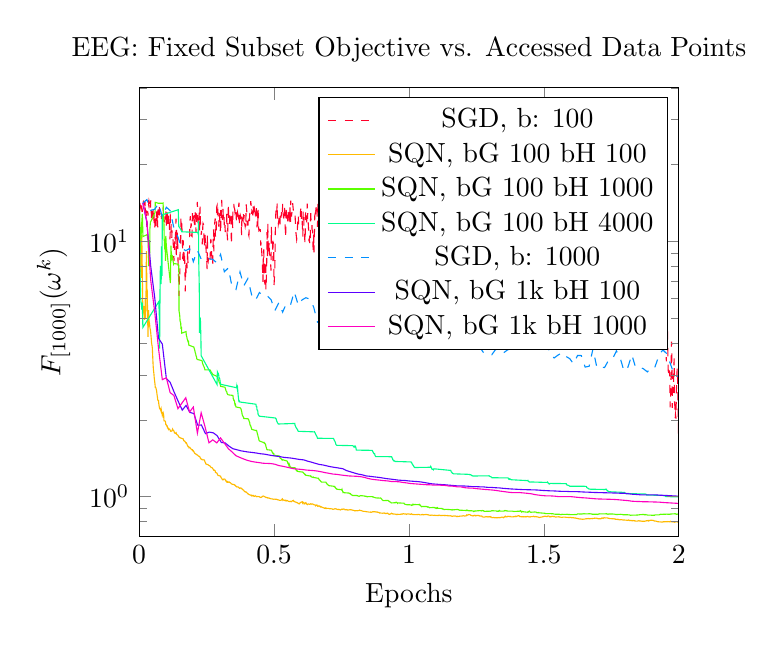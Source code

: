 % This file was created by matplotlib v0.1.0.
% Copyright (c) 2010--2014, Nico Schlömer <nico.schloemer@gmail.com>
% All rights reserved.
% 
% The lastest updates can be retrieved from
% 
% https://github.com/nschloe/matplotlib2tikz
% 
% where you can also submit bug reports and leavecomments.
% 
\begin{tikzpicture}

\definecolor{color1}{rgb}{1,0.728,0}
\definecolor{color0}{rgb}{1,0,0.16}
\definecolor{color3}{rgb}{0,1,0.548}
\definecolor{color2}{rgb}{0.36,1,0}
\definecolor{color5}{rgb}{0.355,0,1}
\definecolor{color4}{rgb}{0,0.562,1}
\definecolor{color6}{rgb}{1,0,0.75}

\begin{axis}[
title={EEG: Fixed Subset Objective vs. Accessed Data Points},
xlabel={Epochs},
ylabel={$F_{[1000]}(\omega^k)$},
xmin=0, xmax=2,
ymin=0.7, ymax=40,
ymode=log,
axis on top,
legend entries={{SGD, b: 100},{SQN, bG 100 bH 100},{SQN, bG 100 bH 1000},{SQN, bG 100 bH 4000},{SGD, b: 1000},{SQN, bG 1k bH 100},{SQN, bG 1k bH 1000}}
]
\addplot [color0, dashed]
coordinates {
(0.001,14.168)
(0.003,14.129)
(0.004,13.81)
(0.006,13.53)
(0.007,14.348)
(0.009,14.344)
(0.01,13.647)
(0.012,13.077)
(0.013,14.152)
(0.014,14.331)
(0.016,14.379)
(0.017,13.615)
(0.019,13.269)
(0.02,13.154)
(0.022,14.369)
(0.023,12.822)
(0.024,13.217)
(0.026,12.89)
(0.027,12.476)
(0.029,11.408)
(0.03,13.111)
(0.032,13.049)
(0.033,12.641)
(0.035,13.973)
(0.036,13.812)
(0.037,14.351)
(0.039,14.019)
(0.04,14.093)
(0.042,13.38)
(0.043,14.499)
(0.045,12.987)
(0.046,12.512)
(0.047,11.836)
(0.049,12.103)
(0.05,13.717)
(0.052,13.241)
(0.053,12.083)
(0.055,12.741)
(0.056,11.154)
(0.058,11.28)
(0.059,12.073)
(0.06,12.118)
(0.062,12.759)
(0.063,11.5)
(0.065,13.131)
(0.066,11.989)
(0.068,13.009)
(0.069,11.353)
(0.07,13.841)
(0.072,13.793)
(0.073,12.705)
(0.075,13.837)
(0.076,12.746)
(0.078,12.795)
(0.079,12.533)
(0.081,12.909)
(0.082,12.578)
(0.083,12.255)
(0.085,13.217)
(0.086,13.232)
(0.088,12.169)
(0.089,13.603)
(0.091,12.437)
(0.092,12.635)
(0.093,12.538)
(0.095,11.882)
(0.096,12.683)
(0.098,12.577)
(0.099,13.206)
(0.101,11.424)
(0.102,12.066)
(0.104,13.21)
(0.105,11.46)
(0.106,12.408)
(0.108,13.119)
(0.109,12.733)
(0.111,11.348)
(0.112,11.886)
(0.114,10.206)
(0.115,10.544)
(0.116,12.643)
(0.118,12.46)
(0.119,10.883)
(0.121,10.205)
(0.122,11.05)
(0.124,10.465)
(0.125,10.451)
(0.127,9.62)
(0.128,9.129)
(0.129,8.371)
(0.131,8.962)
(0.132,10.587)
(0.134,10.255)
(0.135,10.687)
(0.137,12.29)
(0.138,8.541)
(0.139,11.094)
(0.141,9.421)
(0.142,10.835)
(0.144,8.86)
(0.145,7.553)
(0.147,7.139)
(0.148,6.118)
(0.15,7.737)
(0.151,7.441)
(0.152,9.377)
(0.154,9.83)
(0.155,12.595)
(0.157,11.089)
(0.158,11.852)
(0.16,10.346)
(0.161,9.608)
(0.162,8.518)
(0.164,10.111)
(0.165,8.112)
(0.167,9.252)
(0.168,9.213)
(0.17,7.766)
(0.171,6.381)
(0.173,8.262)
(0.174,7.495)
(0.175,7.847)
(0.177,8.242)
(0.178,7.853)
(0.18,9.292)
(0.181,8.23)
(0.183,8.884)
(0.184,8.88)
(0.185,8.922)
(0.187,9.185)
(0.188,11.957)
(0.19,12.57)
(0.191,11.268)
(0.193,11.801)
(0.194,10.548)
(0.196,10.488)
(0.197,11.917)
(0.198,13.25)
(0.2,12.86)
(0.201,12.646)
(0.203,12.194)
(0.204,12.56)
(0.206,12.93)
(0.207,11.605)
(0.208,13.001)
(0.21,12.029)
(0.211,10.811)
(0.213,12.511)
(0.214,13.592)
(0.216,14.3)
(0.217,12.437)
(0.219,11.659)
(0.22,11.766)
(0.221,11.596)
(0.223,12.977)
(0.224,10.689)
(0.226,13.691)
(0.227,11.97)
(0.229,11.432)
(0.23,10.619)
(0.231,10.991)
(0.233,10.268)
(0.234,9.756)
(0.236,11.406)
(0.237,11.767)
(0.239,11.631)
(0.24,10.597)
(0.242,9.459)
(0.243,10.776)
(0.244,10.912)
(0.246,9.657)
(0.247,9.954)
(0.249,8.88)
(0.25,8.847)
(0.252,7.79)
(0.253,10.711)
(0.254,8.463)
(0.256,8.347)
(0.257,8.665)
(0.259,8.569)
(0.26,8.441)
(0.262,8.278)
(0.263,8.428)
(0.265,9.85)
(0.266,10.238)
(0.267,9.809)
(0.269,8.872)
(0.27,8.697)
(0.272,8.042)
(0.273,8.252)
(0.275,10.976)
(0.276,11.15)
(0.277,9.148)
(0.279,10.697)
(0.28,11.754)
(0.282,12.326)
(0.283,10.458)
(0.285,11.591)
(0.286,10.663)
(0.288,13.717)
(0.289,13.821)
(0.29,12.724)
(0.292,13.108)
(0.293,12.73)
(0.295,11.449)
(0.296,11.928)
(0.298,12.989)
(0.299,11.988)
(0.301,10.976)
(0.302,13.271)
(0.303,11.307)
(0.305,12.711)
(0.306,14.547)
(0.308,12.976)
(0.309,12.153)
(0.311,13.463)
(0.312,12.359)
(0.313,12.842)
(0.315,12.297)
(0.316,11.333)
(0.318,11.771)
(0.319,10.945)
(0.321,10.934)
(0.322,11.405)
(0.324,11.491)
(0.325,13.205)
(0.326,10.837)
(0.328,10.106)
(0.329,11.698)
(0.331,14.026)
(0.332,11.807)
(0.334,11.774)
(0.335,11.628)
(0.336,12.823)
(0.338,12.637)
(0.339,12.878)
(0.341,11.915)
(0.342,9.67)
(0.344,12.855)
(0.345,12.621)
(0.347,11.289)
(0.348,13.563)
(0.349,13.763)
(0.351,14.08)
(0.352,13.573)
(0.354,13.445)
(0.355,13.145)
(0.357,13.644)
(0.358,13.557)
(0.359,13.046)
(0.361,11.833)
(0.362,12.674)
(0.364,12.732)
(0.365,12.991)
(0.367,12.64)
(0.368,13.267)
(0.37,14.207)
(0.371,13.193)
(0.372,11.539)
(0.374,12.401)
(0.375,12.679)
(0.377,12.47)
(0.378,11.947)
(0.38,10.594)
(0.381,12.899)
(0.382,11.998)
(0.384,12.602)
(0.385,13.075)
(0.387,12.701)
(0.388,12.277)
(0.39,12.731)
(0.391,11.854)
(0.393,11.488)
(0.394,11.707)
(0.395,11.271)
(0.397,13.97)
(0.398,13.442)
(0.4,12.855)
(0.401,11.596)
(0.403,11.593)
(0.404,11.741)
(0.405,10.742)
(0.407,10.532)
(0.408,11.344)
(0.41,12.816)
(0.411,12.983)
(0.413,13.373)
(0.414,14.399)
(0.416,13.4)
(0.417,12.814)
(0.418,13.193)
(0.42,13.037)
(0.421,12.655)
(0.423,13.717)
(0.424,13.103)
(0.426,13.387)
(0.427,12.809)
(0.428,13.32)
(0.43,12.957)
(0.431,12.703)
(0.433,12.873)
(0.434,13.754)
(0.436,12.585)
(0.437,11.369)
(0.439,13.121)
(0.44,11.492)
(0.441,13.338)
(0.443,11.306)
(0.444,11.048)
(0.446,11.131)
(0.447,11.088)
(0.449,11.106)
(0.45,10.531)
(0.451,9.634)
(0.453,10.03)
(0.454,9.3)
(0.456,8.594)
(0.457,8.078)
(0.459,6.948)
(0.46,8.412)
(0.462,9.319)
(0.463,7.509)
(0.464,8.19)
(0.466,6.783)
(0.467,7.895)
(0.469,8.44)
(0.47,6.439)
(0.472,7.419)
(0.473,8.343)
(0.474,10.88)
(0.476,8.505)
(0.477,11.858)
(0.479,8.915)
(0.48,9.185)
(0.482,10.019)
(0.483,8.976)
(0.485,8.818)
(0.486,8.515)
(0.487,8.345)
(0.489,7.696)
(0.49,11.408)
(0.492,10.061)
(0.493,9.866)
(0.495,9.952)
(0.496,8.38)
(0.497,9.992)
(0.499,9.532)
(0.5,6.741)
(0.502,7.334)
(0.503,7.659)
(0.505,11.425)
(0.506,12.616)
(0.508,13.335)
(0.509,12.757)
(0.51,12.999)
(0.512,14.18)
(0.513,12.107)
(0.515,12.315)
(0.516,11.728)
(0.518,12.102)
(0.519,12.327)
(0.52,12.328)
(0.522,11.463)
(0.523,13.086)
(0.525,12.917)
(0.526,12.42)
(0.528,13.019)
(0.529,12.512)
(0.531,12.735)
(0.532,14.055)
(0.533,13.258)
(0.535,12.448)
(0.536,12.397)
(0.538,13.093)
(0.539,13.623)
(0.541,11.61)
(0.542,11.071)
(0.543,10.325)
(0.545,13.779)
(0.546,12.177)
(0.548,12.098)
(0.549,12.775)
(0.551,12.001)
(0.552,13.089)
(0.554,12.629)
(0.555,12.45)
(0.556,13.401)
(0.558,11.896)
(0.559,14.122)
(0.561,11.826)
(0.562,14.456)
(0.564,13.009)
(0.565,12.535)
(0.566,12.961)
(0.568,13.143)
(0.569,14.146)
(0.571,13.451)
(0.572,13.181)
(0.574,13.356)
(0.575,12.994)
(0.577,12.966)
(0.578,12.687)
(0.579,12.072)
(0.581,10.888)
(0.582,10.66)
(0.584,10.195)
(0.585,10.372)
(0.587,11.404)
(0.588,11.924)
(0.59,12.695)
(0.591,11.688)
(0.592,12.01)
(0.594,11.949)
(0.595,11.955)
(0.597,12.125)
(0.598,12.977)
(0.6,13.814)
(0.601,13.116)
(0.602,12.274)
(0.604,12.652)
(0.605,11.45)
(0.607,10.405)
(0.608,13.226)
(0.61,13.198)
(0.611,11.272)
(0.613,11.031)
(0.614,10.194)
(0.615,9.821)
(0.617,12.994)
(0.618,12.379)
(0.62,12.358)
(0.621,11.88)
(0.623,14.073)
(0.624,12.274)
(0.625,12.903)
(0.627,11.731)
(0.628,11.183)
(0.63,9.985)
(0.631,10.171)
(0.633,9.735)
(0.634,9.722)
(0.636,13.402)
(0.637,12.14)
(0.638,12.395)
(0.64,12.258)
(0.641,11.152)
(0.643,10.978)
(0.644,9.71)
(0.646,9.115)
(0.647,10.926)
(0.648,9.058)
(0.65,11.069)
(0.651,12.581)
(0.653,12.91)
(0.654,12.48)
(0.656,13.627)
(0.657,12.795)
(0.659,13.454)
(0.66,12.221)
(0.661,11.406)
(0.663,14.167)
(0.664,13.128)
(0.666,13.089)
(0.667,14.012)
(0.669,12.804)
(0.67,13.453)
(0.671,14.22)
(0.673,12.616)
(0.674,12.975)
(0.676,13.274)
(0.677,14.254)
(0.679,13.128)
(0.68,12.169)
(0.682,12.479)
(0.683,12.301)
(0.684,13.828)
(0.686,12.738)
(0.687,12.186)
(0.689,13.734)
(0.69,12.51)
(0.692,12.536)
(0.693,12.176)
(0.694,12.136)
(0.696,12.59)
(0.697,11.34)
(0.699,12.198)
(0.7,14.184)
(0.702,12.788)
(0.703,13.014)
(0.705,12.524)
(0.706,10.754)
(0.707,10.055)
(0.709,11.268)
(0.71,11.682)
(0.712,13.055)
(0.713,13.445)
(0.715,14.21)
(0.716,12.683)
(0.717,12.255)
(0.719,11.307)
(0.72,13.178)
(0.722,11.848)
(0.723,11.808)
(0.725,10.716)
(0.726,13.175)
(0.728,12.516)
(0.729,12.018)
(0.73,10.593)
(0.732,10.693)
(0.733,11.625)
(0.735,12.023)
(0.736,10.989)
(0.738,11.158)
(0.739,10.732)
(0.74,12.794)
(0.742,11.683)
(0.743,11.872)
(0.745,11.898)
(0.746,11.656)
(0.748,11.832)
(0.749,10.822)
(0.751,12.313)
(0.752,10.564)
(0.753,11.222)
(0.755,10.978)
(0.756,12.13)
(0.758,12.75)
(0.759,12.943)
(0.761,13.436)
(0.762,12.724)
(0.763,12.478)
(0.765,11.761)
(0.766,12.605)
(0.768,12.503)
(0.769,12.07)
(0.771,11.936)
(0.772,13.662)
(0.774,12.813)
(0.775,12.409)
(0.776,12.957)
(0.778,12.377)
(0.779,12.039)
(0.781,12.692)
(0.782,12.83)
(0.784,12.787)
(0.785,12.257)
(0.786,11.734)
(0.788,11.683)
(0.789,11.653)
(0.791,12.414)
(0.792,11.688)
(0.794,11.399)
(0.795,10.548)
(0.797,9.632)
(0.798,9.129)
(0.799,8.963)
(0.801,10.385)
(0.802,9.244)
(0.804,8.104)
(0.805,9.043)
(0.807,11.856)
(0.808,8.724)
(0.809,9.415)
(0.811,11.303)
(0.812,8.77)
(0.814,9.071)
(0.815,10.761)
(0.817,13.466)
(0.818,12.972)
(0.82,11.77)
(0.821,12.823)
(0.822,10.541)
(0.824,10.476)
(0.825,9.83)
(0.827,12.175)
(0.828,11.247)
(0.83,9.915)
(0.831,11.016)
(0.832,10.554)
(0.834,10.966)
(0.835,11.396)
(0.837,10.525)
(0.838,11.545)
(0.84,9.36)
(0.841,11.871)
(0.843,10.724)
(0.844,11.738)
(0.845,13.33)
(0.847,12.475)
(0.848,12.976)
(0.85,11.748)
(0.851,13.527)
(0.853,12.067)
(0.854,12.866)
(0.855,12.583)
(0.857,11.305)
(0.858,11.876)
(0.86,11.46)
(0.861,10.033)
(0.863,10.246)
(0.864,10.225)
(0.866,8.867)
(0.867,8.028)
(0.868,10.013)
(0.87,8.905)
(0.871,8.265)
(0.873,8.585)
(0.874,7.941)
(0.876,7.775)
(0.877,10.048)
(0.879,9.172)
(0.88,7.238)
(0.881,6.685)
(0.883,6.418)
(0.884,6.905)
(0.886,8.99)
(0.887,11.055)
(0.889,10.283)
(0.89,12.513)
(0.891,11.037)
(0.893,10.676)
(0.894,12.199)
(0.896,12.352)
(0.897,10.495)
(0.899,11.868)
(0.9,10.639)
(0.902,10.097)
(0.903,9.791)
(0.904,8.529)
(0.906,8.067)
(0.907,9.523)
(0.909,8.643)
(0.91,8.037)
(0.912,7.356)
(0.913,6.301)
(0.914,10.321)
(0.916,12.215)
(0.917,11.433)
(0.919,12.426)
(0.92,11.763)
(0.922,11.743)
(0.923,11.68)
(0.925,11.25)
(0.926,11.182)
(0.927,9.826)
(0.929,9.461)
(0.93,11.482)
(0.932,9.727)
(0.933,10.085)
(0.935,11.841)
(0.936,12.77)
(0.937,11.602)
(0.939,12.441)
(0.94,12.966)
(0.942,12.071)
(0.943,11.838)
(0.945,12.893)
(0.946,11.198)
(0.948,10.827)
(0.949,12.786)
(0.95,11.868)
(0.952,12.186)
(0.953,12.675)
(0.955,11.727)
(0.956,12.495)
(0.958,11.871)
(0.959,13.697)
(0.96,11.262)
(0.962,13.209)
(0.963,10.216)
(0.965,11.744)
(0.966,13.974)
(0.968,12.745)
(0.969,12.355)
(0.971,12.246)
(0.972,12.9)
(0.973,13.277)
(0.975,12.488)
(0.976,12.003)
(0.978,11.917)
(0.979,10.891)
(0.981,10.457)
(0.982,10.169)
(0.983,10.512)
(0.985,13.538)
(0.986,12.386)
(0.988,13.65)
(0.989,12.847)
(0.991,12.023)
(0.992,13.119)
(0.994,12.007)
(0.995,11.622)
(0.996,13.467)
(0.998,12.375)
(0.999,12.879)
(1.001,13.656)
(1.002,13.676)
(1.004,12.472)
(1.005,13.491)
(1.006,12.29)
(1.008,12.858)
(1.009,12.412)
(1.011,12.804)
(1.012,11.887)
(1.014,12.234)
(1.015,10.473)
(1.017,9.803)
(1.018,10.528)
(1.019,11.21)
(1.021,10.428)
(1.022,10.469)
(1.024,10.104)
(1.025,10.86)
(1.027,10.835)
(1.028,9.827)
(1.029,12.18)
(1.031,10.814)
(1.032,12.73)
(1.034,11.637)
(1.035,10.03)
(1.037,11.422)
(1.038,11.877)
(1.04,12.373)
(1.041,11.809)
(1.042,11.919)
(1.044,13.08)
(1.045,12.954)
(1.047,11.46)
(1.048,13.49)
(1.05,13.59)
(1.051,13.18)
(1.052,12.777)
(1.054,13.304)
(1.055,13.12)
(1.057,11.563)
(1.058,13.5)
(1.06,12.376)
(1.061,13.059)
(1.063,12.986)
(1.064,12.789)
(1.065,12.106)
(1.067,11.126)
(1.068,11.319)
(1.07,12.775)
(1.071,12.498)
(1.073,13.627)
(1.074,12.641)
(1.075,13.304)
(1.077,11.353)
(1.078,11.888)
(1.08,11.952)
(1.081,13.5)
(1.083,12.93)
(1.084,13.346)
(1.086,11.805)
(1.087,11.749)
(1.088,12.318)
(1.09,12.597)
(1.091,13.079)
(1.093,13.884)
(1.094,12.535)
(1.096,12.319)
(1.097,11.748)
(1.098,13.248)
(1.1,12.061)
(1.101,12.951)
(1.103,12.901)
(1.104,12.577)
(1.106,13.089)
(1.107,12.372)
(1.109,12.042)
(1.11,12.634)
(1.111,11.367)
(1.113,10.997)
(1.114,12.321)
(1.116,13.182)
(1.117,12.039)
(1.119,12.503)
(1.12,11.87)
(1.121,11.528)
(1.123,11.459)
(1.124,13.704)
(1.126,14.4)
(1.127,14.309)
(1.129,13.134)
(1.13,12.234)
(1.132,12.474)
(1.133,11.591)
(1.134,11.567)
(1.136,11.709)
(1.137,10.901)
(1.139,9.653)
(1.14,10.972)
(1.142,10.876)
(1.143,11.601)
(1.145,12.592)
(1.146,10.471)
(1.147,11.13)
(1.149,13.392)
(1.15,13.722)
(1.152,12.064)
(1.153,11.464)
(1.155,12.303)
(1.156,11.658)
(1.157,12.444)
(1.159,12.842)
(1.16,12.795)
(1.162,13.041)
(1.163,12.061)
(1.165,12.793)
(1.166,12.422)
(1.168,11.176)
(1.169,10.709)
(1.17,10.03)
(1.172,12.045)
(1.173,10.821)
(1.175,11.107)
(1.176,11.754)
(1.178,11.792)
(1.179,12.89)
(1.18,12.71)
(1.182,12.382)
(1.183,13.046)
(1.185,12.909)
(1.186,12.906)
(1.188,11.764)
(1.189,12.096)
(1.191,12.6)
(1.192,11.515)
(1.193,13.629)
(1.195,12.678)
(1.196,12.462)
(1.198,12.87)
(1.199,13.097)
(1.201,12.312)
(1.202,10.941)
(1.203,11.665)
(1.205,13.102)
(1.206,14.203)
(1.208,13.446)
(1.209,12.977)
(1.211,12.358)
(1.212,12.44)
(1.214,12.153)
(1.215,12.675)
(1.216,12.186)
(1.218,11.807)
(1.219,12.6)
(1.221,11.141)
(1.222,11.067)
(1.224,12.961)
(1.225,11.877)
(1.226,13.174)
(1.228,11.183)
(1.229,10.0)
(1.231,10.635)
(1.232,13.161)
(1.234,12.284)
(1.235,11.321)
(1.237,10.044)
(1.238,9.765)
(1.239,10.498)
(1.241,11.766)
(1.242,12.157)
(1.244,13.27)
(1.245,11.155)
(1.247,10.096)
(1.248,11.994)
(1.249,10.628)
(1.251,10.065)
(1.252,10.748)
(1.254,12.46)
(1.255,10.704)
(1.257,10.983)
(1.258,10.606)
(1.26,13.533)
(1.261,12.303)
(1.262,12.308)
(1.264,11.221)
(1.265,10.679)
(1.267,9.77)
(1.268,9.216)
(1.27,12.356)
(1.271,11.233)
(1.272,10.078)
(1.274,10.013)
(1.275,9.608)
(1.277,9.831)
(1.278,9.823)
(1.28,11.64)
(1.281,12.608)
(1.283,10.742)
(1.284,11.323)
(1.285,10.674)
(1.287,10.341)
(1.288,9.46)
(1.29,11.479)
(1.291,11.214)
(1.293,11.338)
(1.294,10.115)
(1.295,9.142)
(1.297,13.899)
(1.298,11.169)
(1.3,11.223)
(1.301,12.739)
(1.303,13.226)
(1.304,12.248)
(1.306,11.368)
(1.307,11.062)
(1.308,12.507)
(1.31,12.821)
(1.311,11.907)
(1.313,11.439)
(1.314,12.494)
(1.316,12.817)
(1.317,13.454)
(1.318,12.61)
(1.32,13.23)
(1.321,11.465)
(1.323,12.755)
(1.324,10.788)
(1.326,12.201)
(1.327,10.523)
(1.329,11.533)
(1.33,10.667)
(1.331,11.8)
(1.333,11.02)
(1.334,9.765)
(1.336,9.35)
(1.337,8.896)
(1.339,9.427)
(1.34,13.709)
(1.341,11.789)
(1.343,12.321)
(1.344,11.605)
(1.346,12.232)
(1.347,11.524)
(1.349,11.826)
(1.35,10.41)
(1.352,13.746)
(1.353,12.099)
(1.354,11.342)
(1.356,10.211)
(1.357,9.425)
(1.359,9.959)
(1.36,12.722)
(1.362,11.796)
(1.363,10.258)
(1.364,13.417)
(1.366,12.2)
(1.367,12.327)
(1.369,10.418)
(1.37,9.546)
(1.372,8.799)
(1.373,9.245)
(1.375,9.42)
(1.376,7.976)
(1.377,8.087)
(1.379,7.7)
(1.38,6.718)
(1.382,8.916)
(1.383,8.153)
(1.385,7.775)
(1.386,11.071)
(1.387,10.853)
(1.389,10.598)
(1.39,8.679)
(1.392,8.817)
(1.393,6.267)
(1.395,10.146)
(1.396,8.958)
(1.398,8.08)
(1.399,9.02)
(1.4,10.017)
(1.402,9.281)
(1.403,12.009)
(1.405,10.55)
(1.406,9.739)
(1.408,9.78)
(1.409,9.163)
(1.41,8.643)
(1.412,8.923)
(1.413,8.321)
(1.415,7.726)
(1.416,8.819)
(1.418,9.699)
(1.419,10.804)
(1.421,10.589)
(1.422,12.948)
(1.423,11.702)
(1.425,13.121)
(1.426,12.734)
(1.428,12.181)
(1.429,11.638)
(1.431,13.04)
(1.432,11.95)
(1.434,10.991)
(1.435,10.477)
(1.436,10.451)
(1.438,9.778)
(1.439,11.106)
(1.441,9.867)
(1.442,11.848)
(1.444,10.915)
(1.445,12.286)
(1.446,13.438)
(1.448,12.488)
(1.449,13.814)
(1.451,12.594)
(1.452,11.71)
(1.454,10.836)
(1.455,11.422)
(1.457,11.356)
(1.458,11.071)
(1.459,10.839)
(1.461,11.78)
(1.462,12.675)
(1.464,10.532)
(1.465,12.595)
(1.467,11.728)
(1.468,12.387)
(1.469,12.051)
(1.471,11.083)
(1.472,12.926)
(1.474,13.149)
(1.475,13.56)
(1.477,11.951)
(1.478,11.486)
(1.48,11.394)
(1.481,13.073)
(1.482,12.287)
(1.484,11.605)
(1.485,12.125)
(1.487,12.073)
(1.488,11.345)
(1.49,12.52)
(1.491,12.314)
(1.492,10.967)
(1.494,9.615)
(1.495,12.097)
(1.497,10.412)
(1.498,13.178)
(1.5,12.168)
(1.501,12.89)
(1.503,13.604)
(1.504,12.214)
(1.505,12.5)
(1.507,11.504)
(1.508,11.551)
(1.51,11.656)
(1.511,10.727)
(1.513,10.53)
(1.514,8.763)
(1.515,9.359)
(1.517,7.889)
(1.518,7.746)
(1.52,8.165)
(1.521,8.332)
(1.523,9.089)
(1.524,11.562)
(1.526,10.137)
(1.527,11.125)
(1.528,11.868)
(1.53,10.793)
(1.531,12.365)
(1.533,14.065)
(1.534,13.752)
(1.536,12.169)
(1.537,13.242)
(1.538,12.891)
(1.54,12.888)
(1.541,12.156)
(1.543,14.229)
(1.544,12.708)
(1.546,11.107)
(1.547,12.059)
(1.549,12.771)
(1.55,13.905)
(1.551,13.106)
(1.553,11.887)
(1.554,11.303)
(1.556,12.101)
(1.557,11.22)
(1.559,11.219)
(1.56,10.029)
(1.561,9.626)
(1.563,9.328)
(1.564,8.647)
(1.566,9.093)
(1.567,8.98)
(1.569,9.712)
(1.57,11.904)
(1.572,13.084)
(1.573,10.809)
(1.574,13.018)
(1.576,12.804)
(1.577,12.635)
(1.579,12.95)
(1.58,11.396)
(1.582,11.184)
(1.583,9.711)
(1.584,10.831)
(1.586,10.427)
(1.587,12.414)
(1.589,10.576)
(1.59,12.193)
(1.592,11.13)
(1.593,10.465)
(1.595,12.012)
(1.596,10.1)
(1.597,10.709)
(1.599,9.458)
(1.6,8.89)
(1.602,8.703)
(1.603,9.255)
(1.605,8.243)
(1.606,7.981)
(1.607,7.727)
(1.609,9.324)
(1.61,10.01)
(1.612,7.678)
(1.613,7.238)
(1.615,8.81)
(1.616,8.834)
(1.618,9.362)
(1.619,8.41)
(1.62,9.088)
(1.622,8.41)
(1.623,10.006)
(1.625,12.866)
(1.626,11.907)
(1.628,12.14)
(1.629,12.115)
(1.63,10.949)
(1.632,10.899)
(1.633,10.743)
(1.635,12.596)
(1.636,11.416)
(1.638,10.524)
(1.639,13.571)
(1.641,12.726)
(1.642,11.955)
(1.643,10.704)
(1.645,12.722)
(1.646,12.263)
(1.648,12.794)
(1.649,13.431)
(1.651,13.558)
(1.652,12.407)
(1.653,12.424)
(1.655,12.407)
(1.656,12.635)
(1.658,13.095)
(1.659,11.684)
(1.661,10.762)
(1.662,10.454)
(1.664,10.357)
(1.665,8.884)
(1.666,9.056)
(1.668,9.175)
(1.669,8.1)
(1.671,8.516)
(1.672,8.252)
(1.674,8.423)
(1.675,8.386)
(1.676,7.757)
(1.678,9.041)
(1.679,9.212)
(1.681,8.208)
(1.682,9.61)
(1.684,9.217)
(1.685,8.362)
(1.687,8.026)
(1.688,10.594)
(1.689,8.161)
(1.691,6.623)
(1.692,8.101)
(1.694,6.419)
(1.695,8.716)
(1.697,8.13)
(1.698,7.006)
(1.699,10.462)
(1.701,9.101)
(1.702,9.967)
(1.704,8.994)
(1.705,6.174)
(1.707,5.788)
(1.708,6.197)
(1.71,6.558)
(1.711,8.372)
(1.712,10.205)
(1.714,11.024)
(1.715,10.715)
(1.717,13.976)
(1.718,13.735)
(1.72,11.733)
(1.721,12.284)
(1.723,11.738)
(1.724,10.245)
(1.725,10.199)
(1.727,9.324)
(1.728,8.629)
(1.73,10.456)
(1.731,10.131)
(1.733,8.672)
(1.734,8.709)
(1.735,10.541)
(1.737,10.321)
(1.738,11.646)
(1.74,12.831)
(1.741,11.678)
(1.743,13.019)
(1.744,13.67)
(1.746,13.604)
(1.747,14.104)
(1.748,13.726)
(1.75,12.496)
(1.751,11.296)
(1.753,13.154)
(1.754,11.953)
(1.756,12.126)
(1.757,12.487)
(1.758,12.675)
(1.76,12.56)
(1.761,12.217)
(1.763,12.464)
(1.764,13.958)
(1.766,11.573)
(1.767,12.962)
(1.769,12.07)
(1.77,12.279)
(1.771,13.109)
(1.773,13.809)
(1.774,13.324)
(1.776,12.819)
(1.777,13.602)
(1.779,13.316)
(1.78,12.682)
(1.781,12.584)
(1.783,13.162)
(1.784,12.144)
(1.786,12.742)
(1.787,13.011)
(1.789,14.257)
(1.79,12.504)
(1.792,12.069)
(1.793,11.466)
(1.794,13.383)
(1.796,12.319)
(1.797,13.776)
(1.799,12.92)
(1.8,12.541)
(1.802,12.144)
(1.803,11.757)
(1.804,10.659)
(1.806,9.745)
(1.807,11.967)
(1.809,11.101)
(1.81,13.658)
(1.812,12.995)
(1.813,12.739)
(1.815,11.551)
(1.816,12.094)
(1.817,12.042)
(1.819,14.058)
(1.82,11.777)
(1.822,11.819)
(1.823,12.316)
(1.825,11.995)
(1.826,11.726)
(1.827,12.627)
(1.829,13.363)
(1.83,12.317)
(1.832,11.513)
(1.833,11.617)
(1.835,11.113)
(1.836,11.5)
(1.838,10.275)
(1.839,10.093)
(1.84,10.56)
(1.842,11.748)
(1.843,12.779)
(1.845,12.641)
(1.846,12.372)
(1.848,11.857)
(1.849,11.442)
(1.85,11.786)
(1.852,11.428)
(1.853,12.161)
(1.855,13.265)
(1.856,13.08)
(1.858,13.442)
(1.859,12.819)
(1.861,12.518)
(1.862,11.101)
(1.863,11.087)
(1.865,10.881)
(1.866,10.198)
(1.868,11.127)
(1.869,10.479)
(1.871,12.465)
(1.872,11.186)
(1.873,10.697)
(1.875,12.077)
(1.876,10.963)
(1.878,11.296)
(1.879,12.705)
(1.881,12.257)
(1.882,11.126)
(1.884,12.257)
(1.885,10.422)
(1.886,10.955)
(1.888,9.295)
(1.889,10.131)
(1.891,9.325)
(1.892,11.33)
(1.894,9.806)
(1.895,10.269)
(1.896,10.022)
(1.898,8.936)
(1.899,7.888)
(1.901,10.919)
(1.902,12.194)
(1.904,10.478)
(1.905,9.432)
(1.907,8.607)
(1.908,8.094)
(1.909,9.037)
(1.911,7.853)
(1.912,8.32)
(1.914,9.077)
(1.915,8.922)
(1.917,6.267)
(1.918,8.768)
(1.919,8.681)
(1.921,7.167)
(1.922,7.885)
(1.924,8.59)
(1.925,7.813)
(1.927,7.962)
(1.928,7.161)
(1.93,6.079)
(1.931,4.404)
(1.932,5.642)
(1.934,5.304)
(1.935,5.149)
(1.937,5.945)
(1.938,5.127)
(1.94,4.835)
(1.941,4.805)
(1.942,4.419)
(1.944,5.784)
(1.945,5.114)
(1.947,4.314)
(1.948,4.975)
(1.95,4.382)
(1.951,4.058)
(1.953,3.864)
(1.954,3.394)
(1.955,6.088)
(1.957,4.314)
(1.958,4.564)
(1.96,3.472)
(1.961,3.113)
(1.963,3.051)
(1.964,2.947)
(1.965,3.124)
(1.967,2.928)
(1.968,2.241)
(1.97,2.477)
(1.971,2.614)
(1.973,4.048)
(1.974,3.97)
(1.976,2.231)
(1.977,2.765)
(1.978,3.002)
(1.98,2.553)
(1.981,2.912)
(1.983,3.482)
(1.984,2.389)
(1.986,2.223)
(1.987,2.031)
(1.988,2.101)
(1.99,2.024)
(1.991,2.571)
(1.993,2.854)
(1.994,3.196)
(1.996,3.053)
(1.997,2.353)
(1.999,1.725)
(2,2.797)
(2.001,2.766)
(2.003,2.403)
(2.004,1.913)
(2.006,1.686)
(2.007,2.283)
(2.009,1.898)
(2.01,2.429)
(2.012,1.968)
(2.013,1.701)
(2.014,1.387)
(2.016,2.251)
(2.017,2.787)
(2.019,1.648)
(2.02,1.489)
(2.022,2.025)
(2.023,1.858)
(2.024,1.305)
(2.026,1.686)
(2.027,1.777)
(2.029,1.47)
(2.03,1.3)
(2.032,1.258)
(2.033,1.385)
(2.035,1.389)
(2.036,1.273)
(2.037,1.595)
(2.039,2.309)
(2.04,2.239)
(2.042,1.872)
(2.043,2.109)
(2.045,2.013)
(2.046,1.719)
(2.047,1.799)
(2.049,1.535)
(2.05,1.243)
(2.052,1.368)
(2.053,1.489)
(2.055,1.737)
(2.056,1.421)
(2.058,1.714)
(2.059,1.458)
(2.06,1.954)
(2.062,1.51)
(2.063,1.368)
(2.065,1.219)
(2.066,1.797)
(2.068,1.753)
(2.069,1.309)
(2.07,1.308)
(2.072,1.513)
(2.073,1.777)
(2.075,1.714)
(2.076,1.642)
(2.078,1.42)
(2.079,1.18)
(2.081,1.835)
(2.082,1.642)
(2.083,1.956)
(2.085,1.204)
(2.086,1.003)
(2.088,0.98)
(2.089,0.938)
(2.091,1.118)
(2.092,1.137)
(2.093,1.569)
(2.095,2.418)
(2.096,4.369)
(2.098,3.003)
(2.099,3.042)
(2.101,3.975)
(2.102,3.81)
(2.104,4.013)
(2.105,2.897)
(2.106,3.015)
(2.108,1.729)
(2.109,1.738)
(2.111,2.178)
(2.112,1.858)
(2.114,1.892)
(2.115,1.823)
(2.116,1.734)
(2.118,1.581)
(2.119,1.704)
(2.121,1.688)
(2.122,1.526)
(2.124,2.575)
(2.125,2.87)
(2.127,2.717)
(2.128,1.653)
(2.129,1.472)
(2.131,1.449)
(2.132,1.32)
(2.134,1.427)
(2.135,1.181)
(2.137,1.045)
(2.138,1.315)
(2.139,1.144)
(2.141,1.217)
(2.142,1.317)
(2.144,1.053)
(2.145,1.206)
(2.147,1.144)
(2.148,1.201)
(2.15,1.095)
(2.151,1.394)
(2.152,1.16)
(2.154,1.089)
(2.155,1.008)
(2.157,1.033)
(2.158,0.999)
(2.16,0.949)
(2.161,0.943)
(2.162,1.065)
(2.164,1.456)
(2.165,1.392)
(2.167,1.776)
(2.168,1.722)
(2.17,1.443)
(2.171,1.784)
(2.173,1.352)
(2.174,1.177)
(2.175,1.567)
(2.177,1.247)
(2.178,1.797)
(2.18,1.191)
(2.181,1.14)
(2.183,1.251)
(2.184,1.181)
(2.185,1.265)
(2.187,1.168)
(2.188,2.216)
(2.19,1.57)
(2.191,1.817)
(2.193,2.117)
(2.194,2.242)
(2.196,2.051)
(2.197,1.346)
(2.198,1.617)
(2.2,1.475)
(2.201,1.186)
(2.203,1.524)
(2.204,1.415)
(2.206,1.4)
(2.207,1.248)
(2.208,1.108)
(2.21,1.111)
(2.211,0.976)
(2.213,0.967)
(2.214,1.894)
(2.216,1.28)
(2.217,1.709)
(2.219,1.931)
(2.22,1.419)
(2.221,1.72)
(2.223,2.954)
(2.224,2.999)
(2.226,2.119)
(2.227,1.784)
(2.229,1.774)
(2.23,1.486)
(2.231,1.321)
(2.233,1.29)
(2.234,2.46)
(2.236,3.151)
(2.237,2.862)
(2.239,2.863)
(2.24,2.501)
(2.242,1.724)
(2.243,1.736)
(2.244,1.272)
(2.246,1.582)
(2.247,2.131)
(2.249,3.282)
(2.25,2.882)
(2.252,2.445)
(2.253,2.385)
(2.254,2.857)
(2.256,2.457)
(2.257,3.93)
(2.259,3.165)
(2.26,2.491)
(2.262,3.094)
(2.263,3.578)
(2.265,2.305)
(2.266,2.174)
(2.267,2.545)
(2.269,2.906)
(2.27,3.251)
(2.272,3.198)
(2.273,1.994)
(2.275,1.979)
(2.276,1.62)
(2.277,2.611)
(2.279,1.476)
(2.28,1.409)
(2.282,1.381)
(2.283,1.476)
(2.285,1.129)
(2.286,1.185)
(2.288,1.413)
(2.289,1.52)
(2.29,1.455)
(2.292,1.284)
(2.293,1.097)
(2.295,1.11)
(2.296,1.289)
(2.298,1.065)
(2.299,1.13)
(2.301,1.065)
(2.302,1.087)
(2.303,1.612)
(2.305,1.568)
(2.306,1.312)
(2.308,1.702)
(2.309,1.057)
(2.311,1.04)
(2.312,0.997)
(2.313,1.023)
(2.315,1.974)
(2.316,1.562)
(2.318,1.581)
(2.319,1.587)
(2.321,1.661)
(2.322,1.2)
(2.324,1.475)
(2.325,1.4)
(2.326,1.266)
(2.328,1.047)
(2.329,1.23)
(2.331,1.319)
(2.332,1.642)
(2.334,1.296)
(2.335,0.944)
(2.336,1.154)
(2.338,0.982)
(2.339,0.989)
(2.341,1.232)
(2.342,1.277)
(2.344,1.179)
(2.345,2.171)
(2.347,1.679)
(2.348,1.307)
(2.349,1.721)
(2.351,1.65)
(2.352,1.532)
(2.354,1.284)
(2.355,1.163)
(2.357,1.092)
(2.358,1.286)
(2.359,1.501)
(2.361,1.381)
(2.362,1.49)
(2.364,1.258)
(2.365,1.655)
(2.367,1.114)
(2.368,1.47)
(2.37,1.664)
(2.371,1.412)
(2.372,1.983)
(2.374,1.767)
(2.375,1.931)
(2.377,1.831)
(2.378,1.306)
(2.38,1.457)
(2.381,2.055)
(2.382,1.479)
(2.384,1.4)
(2.385,1.18)
(2.387,1.572)
(2.388,1.699)
(2.39,1.714)
(2.391,1.044)
(2.393,1.286)
(2.394,1.399)
(2.395,1.607)
(2.397,1.564)
(2.398,0.999)
(2.4,0.943)
(2.401,0.874)
(2.403,1.458)
(2.404,1.367)
(2.405,1.72)
(2.407,1.123)
(2.408,1.025)
(2.41,1.057)
(2.411,0.988)
(2.413,1.416)
(2.414,1.771)
(2.416,1.268)
(2.417,1.137)
(2.418,1.449)
(2.42,1.13)
(2.421,1.212)
(2.423,1.044)
(2.424,1.092)
(2.426,1.176)
(2.427,1.822)
(2.428,1.94)
(2.43,1.439)
(2.431,2.051)
(2.433,2.01)
(2.434,1.226)
(2.436,1.707)
(2.437,1.525)
(2.439,1.296)
(2.44,1.712)
(2.441,1.729)
(2.443,1.07)
(2.444,1.138)
(2.446,0.962)
(2.447,1.822)
(2.449,2.056)
(2.45,1.784)
(2.451,1.894)
(2.453,1.762)
(2.454,1.302)
(2.456,1.257)
(2.457,1.534)
(2.459,1.894)
(2.46,1.892)
(2.462,2.093)
(2.463,1.446)
(2.464,1.451)
(2.466,1.337)
(2.467,1.263)
(2.469,1.061)
(2.47,1.212)
(2.472,1.329)
(2.473,1.667)
(2.474,1.38)
(2.476,1.63)
(2.477,1.655)
(2.479,1.361)
(2.48,2.317)
(2.482,1.787)
(2.483,2.489)
(2.485,3.452)
(2.486,6.181)
(2.487,4.641)
(2.489,3.293)
(2.49,4.29)
(2.492,3.314)
(2.493,2.477)
(2.495,2.984)
(2.496,2.424)
(2.497,2.395)
(2.499,1.499)
(2.5,1.679)
(2.502,1.584)
(2.503,2.128)
(2.505,1.609)
(2.506,1.641)
(2.508,1.88)
(2.509,1.844)
(2.51,1.946)
(2.512,1.763)
(2.513,1.776)
(2.515,1.656)
(2.516,1.628)
(2.518,1.782)
(2.519,2.169)
(2.52,2.577)
(2.522,1.982)
(2.523,1.902)
(2.525,1.819)
(2.526,1.871)
(2.528,1.645)
(2.529,2.295)
(2.531,1.689)
(2.532,2.161)
(2.533,3.53)
(2.535,3.315)
(2.536,3.057)
(2.538,3.34)
(2.539,2.764)
(2.541,2.405)
(2.542,1.948)
(2.543,2.34)
(2.545,2.476)
(2.546,1.746)
(2.548,1.791)
(2.549,1.593)
(2.551,2.204)
(2.552,4.017)
(2.554,2.389)
(2.555,1.653)
(2.556,1.914)
(2.558,2.142)
(2.559,1.717)
(2.561,2.357)
(2.562,2.062)
(2.564,2.648)
(2.565,1.648)
(2.566,1.623)
(2.568,2.27)
(2.569,2.16)
(2.571,1.703)
(2.572,1.78)
(2.574,2.067)
(2.575,1.814)
(2.577,3.734)
(2.578,2.254)
(2.579,1.852)
(2.581,2.391)
(2.582,3.163)
(2.584,3.304)
(2.585,2.514)
(2.587,3.489)
(2.588,3.937)
(2.59,3.639)
(2.591,2.476)
(2.592,1.968)
(2.594,1.778)
(2.595,1.859)
(2.597,1.817)
(2.598,1.489)
(2.6,1.296)
(2.601,1.331)
(2.602,1.171)
(2.604,1.263)
(2.605,1.662)
(2.607,1.807)
(2.608,1.884)
(2.61,1.602)
(2.611,1.164)
(2.613,1.298)
(2.614,1.236)
(2.615,1.15)
(2.617,1.219)
(2.618,1.728)
(2.62,2.874)
(2.621,2.607)
(2.623,1.936)
(2.624,2.302)
(2.625,1.966)
(2.627,1.506)
(2.628,1.629)
(2.63,2.291)
(2.631,3.611)
(2.633,2.48)
(2.634,2.031)
(2.636,1.717)
(2.637,1.471)
(2.638,1.523)
(2.64,2.341)
(2.641,1.726)
(2.643,1.588)
(2.644,1.677)
(2.646,2.213)
(2.647,1.556)
(2.648,1.353)
(2.65,1.193)
(2.651,1.205)
(2.653,1.092)
(2.654,1.016)
(2.656,1.129)
(2.657,1.517)
(2.659,1.165)
(2.66,1.563)
(2.661,1.439)
(2.663,1.087)
(2.664,0.944)
(2.666,1.085)
(2.667,1.229)
(2.669,1.053)
(2.67,1.497)
(2.671,1.468)
(2.673,1.981)
(2.674,1.851)
(2.676,2.088)
(2.677,1.573)
(2.679,2.161)
(2.68,1.693)
(2.682,1.567)
(2.683,1.283)
(2.684,1.066)
(2.686,1.162)
(2.687,1.08)
(2.689,1.359)
(2.69,1.301)
(2.692,1.692)
(2.693,1.243)
(2.694,1.43)
(2.696,1.285)
(2.697,1.123)
(2.699,1.297)
(2.7,1.102)
(2.702,0.985)
(2.703,1.174)
(2.705,1.153)
(2.706,1.294)
(2.707,1.193)
(2.709,1.484)
(2.71,1.669)
(2.712,2.622)
(2.713,2.267)
(2.715,2.555)
(2.716,1.777)
(2.717,2.681)
(2.719,2.273)
(2.72,1.736)
(2.722,1.597)
(2.723,2.117)
(2.725,2.065)
(2.726,1.708)
(2.728,1.579)
(2.729,2.798)
(2.73,2.661)
(2.732,1.46)
(2.733,1.869)
(2.735,1.62)
(2.736,2.729)
(2.738,2.978)
(2.739,2.61)
(2.74,2.371)
(2.742,2.623)
(2.743,2.611)
(2.745,2.523)
(2.746,1.595)
(2.748,1.886)
(2.749,2.44)
(2.751,2.333)
(2.752,1.872)
(2.753,2.453)
(2.755,2.243)
(2.756,1.434)
(2.758,1.199)
(2.759,1.97)
(2.761,2.238)
(2.762,1.152)
(2.763,1.969)
(2.765,2.039)
(2.766,1.504)
(2.768,1.378)
(2.769,1.812)
(2.771,1.304)
(2.772,1.352)
(2.774,1.234)
(2.775,1.714)
(2.776,1.789)
(2.778,1.817)
(2.779,2.336)
(2.781,1.915)
(2.782,1.594)
(2.784,1.281)
(2.785,1.091)
(2.786,1.098)
(2.788,1.42)
(2.789,1.232)
(2.791,1.118)
(2.792,1.031)
(2.794,0.946)
(2.795,1.275)
(2.797,1.44)
(2.798,1.82)
(2.799,3.845)
(2.801,3.012)
(2.802,2.231)
(2.804,1.75)
(2.805,1.434)
(2.807,1.702)
(2.808,2.055)
(2.809,1.767)
(2.811,2.009)
(2.812,1.852)
(2.814,1.731)
(2.815,1.296)
(2.817,2.231)
(2.818,1.746)
(2.82,2.009)
(2.821,1.769)
(2.822,1.538)
(2.824,1.718)
(2.825,2.67)
(2.827,1.961)
(2.828,3.367)
(2.83,6.264)
(2.831,4.961)
(2.832,5.138)
(2.834,6.666)
(2.835,5.624)
(2.837,6.206)
(2.838,5.244)
(2.84,5.195)
(2.841,4.32)
(2.843,5.032)
(2.844,5.417)
(2.845,4.855)
(2.847,3.799)
(2.848,3.396)
(2.85,3.523)
(2.851,3.192)
(2.853,2.887)
(2.854,2.313)
(2.855,1.565)
(2.857,1.539)
(2.858,1.863)
(2.86,2.294)
(2.861,3.041)
(2.863,4.89)
(2.864,3.25)
(2.866,4.366)
(2.867,2.508)
(2.868,2.948)
(2.87,2.734)
(2.871,1.991)
(2.873,2.051)
(2.874,1.442)
(2.876,1.537)

};
\addplot [color1]
coordinates {
(0.001,14.168)
(0.003,10.553)
(0.004,8.878)
(0.006,7.787)
(0.007,7.202)
(0.009,9.671)
(0.01,10.651)
(0.012,7.375)
(0.013,6.135)
(0.014,5.23)
(0.017,5.589)
(0.019,4.927)
(0.02,5.506)
(0.022,4.97)
(0.023,5.948)
(0.024,4.961)
(0.026,6.618)
(0.027,9.172)
(0.029,6.529)
(0.03,6.444)
(0.033,4.227)
(0.035,5.385)
(0.036,5.064)
(0.037,4.885)
(0.039,4.732)
(0.04,4.601)
(0.042,4.488)
(0.043,4.398)
(0.045,4.169)
(0.046,4.023)
(0.049,3.839)
(0.05,3.63)
(0.052,3.264)
(0.053,3.157)
(0.055,3.024)
(0.056,2.927)
(0.058,2.814)
(0.059,2.755)
(0.06,2.682)
(0.062,2.676)
(0.065,2.595)
(0.066,2.533)
(0.068,2.453)
(0.069,2.408)
(0.07,2.378)
(0.072,2.377)
(0.073,2.311)
(0.075,2.241)
(0.076,2.213)
(0.078,2.215)
(0.081,2.165)
(0.082,2.2)
(0.083,2.169)
(0.085,2.116)
(0.086,2.083)
(0.088,2.124)
(0.089,2.135)
(0.091,2.094)
(0.092,1.992)
(0.093,1.981)
(0.096,1.982)
(0.098,1.962)
(0.099,1.916)
(0.101,1.912)
(0.102,1.897)
(0.104,1.896)
(0.105,1.865)
(0.106,1.869)
(0.108,1.854)
(0.109,1.832)
(0.112,1.841)
(0.114,1.834)
(0.115,1.825)
(0.116,1.807)
(0.118,1.803)
(0.119,1.807)
(0.121,1.808)
(0.122,1.813)
(0.124,1.839)
(0.125,1.826)
(0.128,1.819)
(0.129,1.806)
(0.131,1.779)
(0.132,1.776)
(0.134,1.77)
(0.135,1.774)
(0.137,1.782)
(0.138,1.771)
(0.139,1.757)
(0.141,1.749)
(0.144,1.742)
(0.145,1.732)
(0.147,1.718)
(0.148,1.711)
(0.15,1.705)
(0.151,1.705)
(0.152,1.701)
(0.154,1.697)
(0.155,1.695)
(0.157,1.695)
(0.16,1.689)
(0.161,1.687)
(0.162,1.687)
(0.164,1.683)
(0.165,1.659)
(0.167,1.655)
(0.168,1.654)
(0.17,1.645)
(0.171,1.64)
(0.173,1.623)
(0.175,1.626)
(0.177,1.611)
(0.178,1.595)
(0.18,1.587)
(0.181,1.571)
(0.183,1.57)
(0.184,1.568)
(0.185,1.554)
(0.187,1.558)
(0.188,1.56)
(0.191,1.543)
(0.193,1.536)
(0.194,1.529)
(0.196,1.528)
(0.197,1.523)
(0.198,1.525)
(0.2,1.51)
(0.201,1.513)
(0.203,1.502)
(0.204,1.491)
(0.207,1.476)
(0.208,1.476)
(0.21,1.469)
(0.211,1.469)
(0.213,1.462)
(0.214,1.459)
(0.216,1.457)
(0.217,1.454)
(0.219,1.447)
(0.22,1.443)
(0.223,1.438)
(0.224,1.438)
(0.226,1.426)
(0.227,1.414)
(0.229,1.406)
(0.23,1.405)
(0.231,1.402)
(0.233,1.401)
(0.234,1.395)
(0.236,1.393)
(0.239,1.393)
(0.24,1.395)
(0.242,1.391)
(0.243,1.381)
(0.244,1.37)
(0.246,1.359)
(0.247,1.346)
(0.249,1.341)
(0.25,1.341)
(0.252,1.337)
(0.254,1.338)
(0.256,1.333)
(0.257,1.329)
(0.259,1.325)
(0.26,1.323)
(0.262,1.323)
(0.263,1.316)
(0.265,1.31)
(0.266,1.307)
(0.267,1.299)
(0.27,1.299)
(0.272,1.295)
(0.273,1.289)
(0.275,1.277)
(0.276,1.278)
(0.277,1.268)
(0.279,1.269)
(0.28,1.269)
(0.282,1.263)
(0.283,1.245)
(0.286,1.24)
(0.288,1.238)
(0.289,1.233)
(0.29,1.224)
(0.292,1.215)
(0.293,1.21)
(0.295,1.209)
(0.296,1.21)
(0.298,1.206)
(0.299,1.206)
(0.302,1.203)
(0.303,1.193)
(0.305,1.183)
(0.306,1.18)
(0.308,1.171)
(0.309,1.165)
(0.311,1.164)
(0.312,1.165)
(0.313,1.171)
(0.315,1.173)
(0.318,1.171)
(0.319,1.165)
(0.321,1.154)
(0.322,1.156)
(0.324,1.147)
(0.325,1.141)
(0.326,1.138)
(0.328,1.139)
(0.329,1.145)
(0.331,1.139)
(0.334,1.142)
(0.335,1.141)
(0.336,1.135)
(0.338,1.135)
(0.339,1.132)
(0.341,1.125)
(0.342,1.124)
(0.344,1.121)
(0.345,1.117)
(0.347,1.118)
(0.349,1.117)
(0.351,1.116)
(0.352,1.114)
(0.354,1.113)
(0.355,1.108)
(0.357,1.107)
(0.358,1.1)
(0.359,1.098)
(0.361,1.098)
(0.362,1.092)
(0.365,1.093)
(0.367,1.092)
(0.368,1.087)
(0.37,1.085)
(0.371,1.084)
(0.372,1.078)
(0.374,1.079)
(0.375,1.081)
(0.377,1.082)
(0.378,1.081)
(0.381,1.076)
(0.382,1.07)
(0.384,1.065)
(0.385,1.064)
(0.387,1.062)
(0.388,1.057)
(0.39,1.051)
(0.391,1.047)
(0.393,1.046)
(0.394,1.042)
(0.397,1.043)
(0.398,1.041)
(0.4,1.035)
(0.401,1.033)
(0.403,1.026)
(0.404,1.027)
(0.405,1.025)
(0.407,1.019)
(0.408,1.018)
(0.41,1.017)
(0.413,1.015)
(0.414,1.013)
(0.416,1.014)
(0.417,1.007)
(0.418,1.006)
(0.42,1.01)
(0.421,1.008)
(0.423,1.011)
(0.424,1.008)
(0.426,1.003)
(0.428,1.004)
(0.43,1.009)
(0.431,1.005)
(0.433,1.005)
(0.434,1.003)
(0.436,1.0)
(0.437,1.001)
(0.439,1.001)
(0.44,1.002)
(0.441,1.001)
(0.444,1.001)
(0.446,0.999)
(0.447,0.996)
(0.449,0.994)
(0.45,0.993)
(0.451,0.994)
(0.453,0.995)
(0.454,0.996)
(0.456,1.0)
(0.457,1.003)
(0.46,1.006)
(0.462,1.005)
(0.463,1.002)
(0.464,1.0)
(0.466,0.999)
(0.467,0.998)
(0.469,0.996)
(0.47,0.993)
(0.472,0.993)
(0.473,0.993)
(0.476,0.991)
(0.477,0.987)
(0.479,0.988)
(0.48,0.989)
(0.482,0.988)
(0.483,0.986)
(0.485,0.984)
(0.486,0.983)
(0.487,0.982)
(0.489,0.981)
(0.492,0.98)
(0.493,0.98)
(0.495,0.979)
(0.496,0.978)
(0.497,0.978)
(0.499,0.977)
(0.5,0.978)
(0.502,0.978)
(0.503,0.977)
(0.505,0.977)
(0.508,0.977)
(0.509,0.977)
(0.51,0.976)
(0.512,0.973)
(0.513,0.974)
(0.515,0.972)
(0.516,0.971)
(0.518,0.97)
(0.519,0.969)
(0.52,0.968)
(0.523,0.967)
(0.525,0.968)
(0.526,0.969)
(0.528,0.972)
(0.529,0.976)
(0.531,0.981)
(0.532,0.977)
(0.533,0.967)
(0.535,0.97)
(0.536,0.971)
(0.539,0.968)
(0.541,0.964)
(0.542,0.968)
(0.543,0.969)
(0.545,0.967)
(0.546,0.963)
(0.548,0.965)
(0.549,0.966)
(0.551,0.963)
(0.552,0.961)
(0.555,0.958)
(0.556,0.958)
(0.558,0.957)
(0.559,0.956)
(0.561,0.956)
(0.562,0.959)
(0.564,0.956)
(0.565,0.959)
(0.566,0.959)
(0.568,0.964)
(0.571,0.962)
(0.572,0.966)
(0.574,0.96)
(0.575,0.957)
(0.577,0.954)
(0.578,0.954)
(0.579,0.954)
(0.581,0.952)
(0.582,0.949)
(0.584,0.95)
(0.587,0.946)
(0.588,0.944)
(0.59,0.942)
(0.591,0.939)
(0.592,0.938)
(0.594,0.937)
(0.595,0.942)
(0.597,0.946)
(0.598,0.947)
(0.6,0.952)
(0.602,0.952)
(0.604,0.955)
(0.605,0.947)
(0.607,0.94)
(0.608,0.951)
(0.61,0.947)
(0.611,0.945)
(0.613,0.942)
(0.614,0.938)
(0.615,0.943)
(0.618,0.948)
(0.62,0.938)
(0.621,0.935)
(0.623,0.933)
(0.624,0.931)
(0.625,0.934)
(0.627,0.937)
(0.628,0.936)
(0.63,0.935)
(0.631,0.934)
(0.634,0.934)
(0.636,0.938)
(0.637,0.938)
(0.638,0.937)
(0.64,0.934)
(0.641,0.935)
(0.643,0.937)
(0.644,0.936)
(0.646,0.932)
(0.647,0.931)
(0.65,0.929)
(0.651,0.929)
(0.653,0.927)
(0.654,0.921)
(0.656,0.925)
(0.657,0.927)
(0.659,0.928)
(0.66,0.923)
(0.661,0.918)
(0.663,0.916)
(0.666,0.921)
(0.667,0.92)
(0.669,0.92)
(0.67,0.914)
(0.671,0.914)
(0.673,0.911)
(0.674,0.914)
(0.676,0.912)
(0.677,0.91)
(0.679,0.908)
(0.682,0.906)
(0.683,0.905)
(0.684,0.904)
(0.686,0.903)
(0.687,0.9)
(0.689,0.901)
(0.69,0.901)
(0.692,0.904)
(0.693,0.899)
(0.694,0.899)
(0.697,0.9)
(0.699,0.9)
(0.7,0.9)
(0.702,0.9)
(0.703,0.899)
(0.705,0.898)
(0.706,0.897)
(0.707,0.898)
(0.709,0.897)
(0.71,0.897)
(0.713,0.896)
(0.715,0.896)
(0.716,0.895)
(0.717,0.893)
(0.719,0.892)
(0.72,0.893)
(0.722,0.894)
(0.723,0.894)
(0.725,0.896)
(0.726,0.897)
(0.729,0.896)
(0.73,0.895)
(0.732,0.895)
(0.733,0.893)
(0.735,0.891)
(0.736,0.89)
(0.738,0.891)
(0.739,0.892)
(0.74,0.891)
(0.742,0.891)
(0.745,0.888)
(0.746,0.887)
(0.748,0.889)
(0.749,0.891)
(0.751,0.893)
(0.752,0.894)
(0.753,0.893)
(0.755,0.891)
(0.756,0.892)
(0.758,0.895)
(0.761,0.893)
(0.762,0.892)
(0.763,0.889)
(0.765,0.889)
(0.766,0.889)
(0.768,0.89)
(0.769,0.888)
(0.771,0.889)
(0.772,0.886)
(0.774,0.887)
(0.776,0.887)
(0.778,0.888)
(0.779,0.888)
(0.781,0.889)
(0.782,0.89)
(0.784,0.888)
(0.785,0.888)
(0.786,0.889)
(0.788,0.887)
(0.789,0.887)
(0.792,0.885)
(0.794,0.884)
(0.795,0.884)
(0.797,0.883)
(0.798,0.881)
(0.799,0.881)
(0.801,0.881)
(0.802,0.88)
(0.804,0.881)
(0.805,0.881)
(0.808,0.882)
(0.809,0.881)
(0.811,0.882)
(0.812,0.882)
(0.814,0.882)
(0.815,0.883)
(0.817,0.886)
(0.818,0.884)
(0.82,0.884)
(0.821,0.883)
(0.824,0.881)
(0.825,0.88)
(0.827,0.879)
(0.828,0.878)
(0.83,0.877)
(0.831,0.876)
(0.832,0.876)
(0.834,0.876)
(0.835,0.876)
(0.837,0.875)
(0.84,0.874)
(0.841,0.874)
(0.843,0.873)
(0.844,0.873)
(0.845,0.872)
(0.847,0.872)
(0.848,0.872)
(0.85,0.871)
(0.851,0.87)
(0.853,0.87)
(0.855,0.87)
(0.857,0.869)
(0.858,0.871)
(0.86,0.87)
(0.861,0.869)
(0.863,0.87)
(0.864,0.872)
(0.866,0.873)
(0.867,0.873)
(0.868,0.873)
(0.871,0.873)
(0.873,0.873)
(0.874,0.873)
(0.876,0.872)
(0.877,0.871)
(0.879,0.871)
(0.88,0.871)
(0.881,0.871)
(0.883,0.871)
(0.884,0.869)
(0.887,0.868)
(0.889,0.867)
(0.89,0.865)
(0.891,0.863)
(0.893,0.864)
(0.894,0.864)
(0.896,0.862)
(0.897,0.862)
(0.899,0.862)
(0.9,0.862)
(0.903,0.861)
(0.904,0.862)
(0.906,0.862)
(0.907,0.863)
(0.909,0.863)
(0.91,0.861)
(0.912,0.861)
(0.913,0.859)
(0.914,0.859)
(0.916,0.859)
(0.919,0.862)
(0.92,0.86)
(0.922,0.861)
(0.923,0.857)
(0.925,0.856)
(0.926,0.853)
(0.927,0.853)
(0.929,0.852)
(0.93,0.854)
(0.932,0.856)
(0.935,0.859)
(0.936,0.861)
(0.937,0.859)
(0.939,0.856)
(0.94,0.857)
(0.942,0.855)
(0.943,0.856)
(0.945,0.855)
(0.946,0.855)
(0.948,0.854)
(0.95,0.854)
(0.952,0.852)
(0.953,0.853)
(0.955,0.851)
(0.956,0.851)
(0.958,0.853)
(0.959,0.852)
(0.96,0.853)
(0.962,0.852)
(0.963,0.852)
(0.966,0.852)
(0.968,0.853)
(0.969,0.853)
(0.971,0.853)
(0.972,0.854)
(0.973,0.855)
(0.975,0.854)
(0.976,0.856)
(0.978,0.857)
(0.979,0.858)
(0.982,0.856)
(0.983,0.856)
(0.985,0.855)
(0.986,0.856)
(0.988,0.856)
(0.989,0.854)
(0.991,0.852)
(0.992,0.853)
(0.994,0.856)
(0.995,0.856)
(0.998,0.856)
(0.999,0.855)
(1.001,0.855)
(1.002,0.854)
(1.004,0.854)
(1.005,0.853)
(1.006,0.853)
(1.008,0.854)
(1.009,0.856)
(1.011,0.854)
(1.014,0.851)
(1.015,0.852)
(1.017,0.851)
(1.018,0.851)
(1.019,0.85)
(1.021,0.85)
(1.022,0.851)
(1.024,0.85)
(1.025,0.85)
(1.027,0.85)
(1.029,0.851)
(1.031,0.85)
(1.032,0.851)
(1.034,0.852)
(1.035,0.852)
(1.037,0.852)
(1.038,0.851)
(1.04,0.849)
(1.041,0.849)
(1.042,0.848)
(1.045,0.848)
(1.047,0.85)
(1.048,0.851)
(1.05,0.852)
(1.051,0.851)
(1.052,0.849)
(1.054,0.85)
(1.055,0.849)
(1.057,0.851)
(1.058,0.851)
(1.061,0.851)
(1.063,0.852)
(1.064,0.852)
(1.065,0.85)
(1.067,0.85)
(1.068,0.85)
(1.07,0.849)
(1.071,0.85)
(1.073,0.848)
(1.074,0.847)
(1.077,0.846)
(1.078,0.846)
(1.08,0.846)
(1.081,0.846)
(1.083,0.847)
(1.084,0.846)
(1.086,0.847)
(1.087,0.847)
(1.088,0.846)
(1.09,0.845)
(1.093,0.844)
(1.094,0.845)
(1.096,0.846)
(1.097,0.845)
(1.098,0.845)
(1.1,0.844)
(1.101,0.844)
(1.103,0.845)
(1.104,0.845)
(1.106,0.844)
(1.109,0.844)
(1.11,0.846)
(1.111,0.847)
(1.113,0.847)
(1.114,0.845)
(1.116,0.843)
(1.117,0.843)
(1.119,0.844)
(1.12,0.844)
(1.121,0.844)
(1.124,0.844)
(1.126,0.845)
(1.127,0.845)
(1.129,0.844)
(1.13,0.844)
(1.132,0.845)
(1.133,0.843)
(1.134,0.844)
(1.136,0.844)
(1.137,0.843)
(1.14,0.843)
(1.142,0.844)
(1.143,0.842)
(1.145,0.841)
(1.146,0.842)
(1.147,0.841)
(1.149,0.841)
(1.15,0.841)
(1.152,0.842)
(1.153,0.842)
(1.156,0.84)
(1.157,0.84)
(1.159,0.838)
(1.16,0.838)
(1.162,0.838)
(1.163,0.839)
(1.165,0.839)
(1.166,0.84)
(1.168,0.84)
(1.169,0.839)
(1.172,0.84)
(1.173,0.839)
(1.175,0.838)
(1.176,0.837)
(1.178,0.835)
(1.179,0.836)
(1.18,0.838)
(1.182,0.836)
(1.183,0.837)
(1.185,0.837)
(1.188,0.838)
(1.189,0.84)
(1.191,0.839)
(1.192,0.839)
(1.193,0.839)
(1.195,0.839)
(1.196,0.84)
(1.198,0.84)
(1.199,0.841)
(1.201,0.842)
(1.203,0.841)
(1.205,0.841)
(1.206,0.839)
(1.208,0.839)
(1.209,0.841)
(1.211,0.841)
(1.212,0.842)
(1.214,0.847)
(1.215,0.844)
(1.216,0.846)
(1.219,0.849)
(1.221,0.851)
(1.222,0.85)
(1.224,0.851)
(1.225,0.851)
(1.226,0.851)
(1.228,0.847)
(1.229,0.845)
(1.231,0.845)
(1.232,0.844)
(1.235,0.841)
(1.237,0.841)
(1.238,0.84)
(1.239,0.843)
(1.241,0.844)
(1.242,0.845)
(1.244,0.843)
(1.245,0.843)
(1.247,0.844)
(1.248,0.841)
(1.251,0.844)
(1.252,0.845)
(1.254,0.845)
(1.255,0.843)
(1.257,0.844)
(1.258,0.844)
(1.26,0.842)
(1.261,0.842)
(1.262,0.84)
(1.264,0.84)
(1.267,0.839)
(1.268,0.839)
(1.27,0.84)
(1.271,0.836)
(1.272,0.834)
(1.274,0.833)
(1.275,0.832)
(1.277,0.832)
(1.278,0.832)
(1.28,0.832)
(1.283,0.833)
(1.284,0.834)
(1.285,0.835)
(1.287,0.834)
(1.288,0.835)
(1.29,0.834)
(1.291,0.834)
(1.293,0.832)
(1.294,0.833)
(1.295,0.834)
(1.298,0.834)
(1.3,0.834)
(1.301,0.832)
(1.303,0.835)
(1.304,0.832)
(1.306,0.831)
(1.307,0.83)
(1.308,0.827)
(1.31,0.828)
(1.311,0.828)
(1.314,0.829)
(1.316,0.828)
(1.317,0.828)
(1.318,0.826)
(1.32,0.827)
(1.321,0.828)
(1.323,0.828)
(1.324,0.826)
(1.326,0.827)
(1.327,0.827)
(1.33,0.827)
(1.331,0.827)
(1.333,0.828)
(1.334,0.829)
(1.336,0.827)
(1.337,0.827)
(1.339,0.828)
(1.34,0.829)
(1.341,0.829)
(1.343,0.831)
(1.346,0.831)
(1.347,0.831)
(1.349,0.829)
(1.35,0.827)
(1.352,0.83)
(1.353,0.832)
(1.354,0.834)
(1.356,0.836)
(1.357,0.838)
(1.359,0.833)
(1.362,0.834)
(1.363,0.833)
(1.364,0.834)
(1.366,0.836)
(1.367,0.838)
(1.369,0.837)
(1.37,0.837)
(1.372,0.836)
(1.373,0.836)
(1.375,0.836)
(1.377,0.836)
(1.379,0.833)
(1.38,0.833)
(1.382,0.833)
(1.383,0.833)
(1.385,0.833)
(1.386,0.834)
(1.387,0.834)
(1.389,0.834)
(1.39,0.835)
(1.393,0.837)
(1.395,0.838)
(1.396,0.835)
(1.398,0.837)
(1.399,0.836)
(1.4,0.839)
(1.402,0.84)
(1.403,0.84)
(1.405,0.841)
(1.406,0.843)
(1.409,0.841)
(1.41,0.836)
(1.412,0.836)
(1.413,0.835)
(1.415,0.835)
(1.416,0.834)
(1.418,0.835)
(1.419,0.834)
(1.421,0.835)
(1.422,0.834)
(1.425,0.834)
(1.426,0.833)
(1.428,0.834)
(1.429,0.834)
(1.431,0.833)
(1.432,0.835)
(1.434,0.834)
(1.435,0.834)
(1.436,0.834)
(1.438,0.836)
(1.441,0.836)
(1.442,0.835)
(1.444,0.833)
(1.445,0.833)
(1.446,0.834)
(1.448,0.833)
(1.449,0.832)
(1.451,0.834)
(1.452,0.835)
(1.454,0.835)
(1.457,0.835)
(1.458,0.835)
(1.459,0.835)
(1.461,0.837)
(1.462,0.838)
(1.464,0.836)
(1.465,0.835)
(1.467,0.834)
(1.468,0.835)
(1.469,0.836)
(1.472,0.834)
(1.474,0.835)
(1.475,0.834)
(1.477,0.833)
(1.478,0.832)
(1.48,0.831)
(1.481,0.83)
(1.482,0.829)
(1.484,0.829)
(1.485,0.83)
(1.488,0.831)
(1.49,0.832)
(1.491,0.832)
(1.492,0.832)
(1.494,0.833)
(1.495,0.834)
(1.497,0.834)
(1.498,0.836)
(1.5,0.837)
(1.501,0.837)
(1.504,0.839)
(1.505,0.839)
(1.507,0.837)
(1.508,0.837)
(1.51,0.836)
(1.511,0.836)
(1.513,0.836)
(1.514,0.838)
(1.515,0.84)
(1.517,0.84)
(1.52,0.838)
(1.521,0.834)
(1.523,0.833)
(1.524,0.834)
(1.526,0.836)
(1.527,0.834)
(1.528,0.835)
(1.53,0.836)
(1.531,0.838)
(1.533,0.837)
(1.536,0.835)
(1.537,0.836)
(1.538,0.836)
(1.54,0.836)
(1.541,0.834)
(1.543,0.832)
(1.544,0.832)
(1.546,0.832)
(1.547,0.833)
(1.549,0.833)
(1.551,0.833)
(1.553,0.834)
(1.554,0.833)
(1.556,0.834)
(1.557,0.833)
(1.559,0.832)
(1.56,0.832)
(1.561,0.832)
(1.563,0.831)
(1.564,0.83)
(1.567,0.83)
(1.569,0.83)
(1.57,0.831)
(1.572,0.831)
(1.573,0.831)
(1.574,0.832)
(1.576,0.832)
(1.577,0.831)
(1.579,0.831)
(1.58,0.831)
(1.583,0.83)
(1.584,0.83)
(1.586,0.83)
(1.587,0.83)
(1.589,0.83)
(1.59,0.829)
(1.592,0.829)
(1.593,0.829)
(1.595,0.829)
(1.596,0.829)
(1.599,0.83)
(1.6,0.829)
(1.602,0.828)
(1.603,0.827)
(1.605,0.827)
(1.606,0.828)
(1.607,0.828)
(1.609,0.828)
(1.61,0.827)
(1.612,0.825)
(1.615,0.826)
(1.616,0.825)
(1.618,0.824)
(1.619,0.825)
(1.62,0.823)
(1.622,0.822)
(1.623,0.822)
(1.625,0.821)
(1.626,0.821)
(1.628,0.819)
(1.63,0.819)
(1.632,0.818)
(1.633,0.817)
(1.635,0.817)
(1.636,0.818)
(1.638,0.817)
(1.639,0.817)
(1.641,0.816)
(1.642,0.816)
(1.643,0.816)
(1.646,0.816)
(1.648,0.817)
(1.649,0.817)
(1.651,0.817)
(1.652,0.817)
(1.653,0.818)
(1.655,0.819)
(1.656,0.82)
(1.658,0.819)
(1.659,0.819)
(1.662,0.82)
(1.664,0.821)
(1.665,0.821)
(1.666,0.82)
(1.668,0.819)
(1.669,0.819)
(1.671,0.819)
(1.672,0.82)
(1.674,0.82)
(1.675,0.821)
(1.678,0.82)
(1.679,0.821)
(1.681,0.82)
(1.682,0.822)
(1.684,0.822)
(1.685,0.822)
(1.687,0.822)
(1.688,0.824)
(1.689,0.823)
(1.691,0.824)
(1.694,0.823)
(1.695,0.824)
(1.697,0.824)
(1.698,0.822)
(1.699,0.82)
(1.701,0.82)
(1.702,0.82)
(1.704,0.818)
(1.705,0.82)
(1.707,0.82)
(1.71,0.819)
(1.711,0.82)
(1.712,0.821)
(1.714,0.821)
(1.715,0.825)
(1.717,0.825)
(1.718,0.824)
(1.72,0.822)
(1.721,0.824)
(1.723,0.828)
(1.725,0.826)
(1.727,0.825)
(1.728,0.826)
(1.73,0.826)
(1.731,0.826)
(1.733,0.826)
(1.734,0.826)
(1.735,0.826)
(1.737,0.824)
(1.738,0.823)
(1.741,0.823)
(1.743,0.821)
(1.744,0.82)
(1.746,0.82)
(1.747,0.82)
(1.748,0.82)
(1.75,0.82)
(1.751,0.82)
(1.753,0.819)
(1.754,0.819)
(1.757,0.819)
(1.758,0.819)
(1.76,0.818)
(1.761,0.818)
(1.763,0.819)
(1.764,0.816)
(1.766,0.816)
(1.767,0.816)
(1.769,0.815)
(1.77,0.815)
(1.773,0.814)
(1.774,0.816)
(1.776,0.814)
(1.777,0.814)
(1.779,0.813)
(1.78,0.811)
(1.781,0.811)
(1.783,0.811)
(1.784,0.812)
(1.786,0.813)
(1.789,0.813)
(1.79,0.811)
(1.792,0.811)
(1.793,0.81)
(1.794,0.81)
(1.796,0.811)
(1.797,0.81)
(1.799,0.81)
(1.8,0.81)
(1.802,0.809)
(1.804,0.809)
(1.806,0.809)
(1.807,0.808)
(1.809,0.808)
(1.81,0.807)
(1.812,0.808)
(1.813,0.81)
(1.815,0.81)
(1.816,0.808)
(1.817,0.806)
(1.82,0.806)
(1.822,0.807)
(1.823,0.807)
(1.825,0.806)
(1.826,0.805)
(1.827,0.805)
(1.829,0.805)
(1.83,0.807)
(1.832,0.806)
(1.833,0.805)
(1.836,0.805)
(1.838,0.802)
(1.839,0.802)
(1.84,0.803)
(1.842,0.802)
(1.843,0.802)
(1.845,0.802)
(1.846,0.802)
(1.848,0.803)
(1.849,0.803)
(1.852,0.805)
(1.853,0.805)
(1.855,0.803)
(1.856,0.802)
(1.858,0.803)
(1.859,0.803)
(1.861,0.802)
(1.862,0.802)
(1.863,0.801)
(1.865,0.801)
(1.868,0.801)
(1.869,0.801)
(1.871,0.801)
(1.872,0.801)
(1.873,0.801)
(1.875,0.802)
(1.876,0.802)
(1.878,0.803)
(1.879,0.804)
(1.881,0.805)
(1.884,0.805)
(1.885,0.806)
(1.886,0.807)
(1.888,0.806)
(1.889,0.803)
(1.891,0.807)
(1.892,0.807)
(1.894,0.808)
(1.895,0.807)
(1.896,0.807)
(1.899,0.809)
(1.901,0.807)
(1.902,0.807)
(1.904,0.808)
(1.905,0.807)
(1.907,0.807)
(1.908,0.804)
(1.909,0.802)
(1.911,0.802)
(1.912,0.803)
(1.915,0.802)
(1.917,0.801)
(1.918,0.8)
(1.919,0.8)
(1.921,0.799)
(1.922,0.798)
(1.924,0.798)
(1.925,0.798)
(1.927,0.797)
(1.928,0.797)
(1.931,0.797)
(1.932,0.797)
(1.934,0.796)
(1.935,0.795)
(1.937,0.795)
(1.938,0.796)
(1.94,0.795)
(1.941,0.795)
(1.942,0.797)
(1.944,0.798)
(1.947,0.797)
(1.948,0.798)
(1.95,0.798)
(1.951,0.798)
(1.953,0.799)
(1.954,0.798)
(1.955,0.798)
(1.957,0.799)
(1.958,0.798)
(1.96,0.798)
(1.963,0.799)
(1.964,0.798)
(1.965,0.798)
(1.967,0.797)
(1.968,0.799)
(1.97,0.801)
(1.971,0.798)
(1.973,0.798)
(1.974,0.797)
(1.976,0.797)
(1.978,0.796)
(1.98,0.797)
(1.981,0.798)
(1.983,0.795)
(1.984,0.794)
(1.986,0.795)
(1.987,0.795)
(1.988,0.798)
(1.99,0.798)
(1.991,0.798)
(1.994,0.797)
(1.996,0.795)
(1.997,0.795)
(1.999,0.796)
(2,0.794)
(2.001,0.793)
(2.003,0.792)
(2.004,0.791)
(2.006,0.791)
(2.007,0.79)
(2.01,0.79)
(2.012,0.791)
(2.013,0.79)
(2.014,0.79)
(2.016,0.79)
(2.017,0.79)
(2.019,0.79)
(2.02,0.79)
(2.022,0.79)
(2.023,0.789)
(2.026,0.789)
(2.027,0.788)
(2.029,0.788)
(2.03,0.788)
(2.032,0.788)
(2.033,0.789)
(2.035,0.789)
(2.036,0.789)
(2.037,0.79)
(2.039,0.789)
(2.042,0.789)
(2.043,0.789)
(2.045,0.789)
(2.046,0.795)
(2.047,0.796)
(2.049,0.793)
(2.05,0.792)
(2.052,0.785)
(2.053,0.784)
(2.055,0.784)
(2.058,0.783)
(2.059,0.781)
(2.06,0.783)
(2.062,0.786)
(2.063,0.79)
(2.065,0.795)
(2.066,0.796)
(2.068,0.791)
(2.069,0.787)
(2.07,0.786)
(2.073,0.788)
(2.075,0.789)
(2.076,0.784)
(2.078,0.782)
(2.079,0.786)
(2.081,0.792)
(2.082,0.792)
(2.083,0.794)
(2.085,0.792)
(2.086,0.792)
(2.089,0.789)
(2.091,0.785)
(2.092,0.784)
(2.093,0.785)
(2.095,0.787)
(2.096,0.788)
(2.098,0.789)
(2.099,0.787)
(2.101,0.787)
(2.102,0.787)
(2.105,0.789)
(2.106,0.791)
(2.108,0.785)
(2.109,0.783)
(2.111,0.784)
(2.112,0.788)
(2.114,0.79)
(2.115,0.797)
(2.116,0.791)
(2.118,0.791)
(2.121,0.789)
(2.122,0.789)
(2.124,0.791)
(2.125,0.796)
(2.127,0.795)
(2.128,0.796)
(2.129,0.797)
(2.131,0.795)
(2.132,0.796)
(2.134,0.794)
(2.137,0.793)
(2.138,0.792)
(2.139,0.791)
(2.141,0.79)
(2.142,0.788)
(2.144,0.789)
(2.145,0.792)
(2.147,0.794)
(2.148,0.791)
(2.15,0.794)
(2.152,0.793)
(2.154,0.788)
(2.155,0.787)
(2.157,0.787)
(2.158,0.787)
(2.16,0.786)
(2.161,0.784)
(2.162,0.785)
(2.164,0.785)
(2.165,0.786)
(2.168,0.786)
(2.17,0.788)
(2.171,0.788)
(2.173,0.79)
(2.174,0.793)
(2.175,0.791)
(2.177,0.793)
(2.178,0.794)
(2.18,0.792)
(2.181,0.789)
(2.184,0.788)
(2.185,0.786)
(2.187,0.787)
(2.188,0.785)
(2.19,0.787)
(2.191,0.786)
(2.193,0.788)
(2.194,0.788)
(2.196,0.789)
(2.197,0.789)
(2.2,0.788)
(2.201,0.787)
(2.203,0.786)
(2.204,0.788)
(2.206,0.788)
(2.207,0.784)
(2.208,0.784)
(2.21,0.784)
(2.211,0.784)
(2.213,0.784)
(2.216,0.784)
(2.217,0.784)
(2.219,0.783)
(2.22,0.783)
(2.221,0.784)
(2.223,0.785)
(2.224,0.784)
(2.226,0.784)
(2.227,0.786)
(2.229,0.787)
(2.231,0.79)
(2.233,0.791)
(2.234,0.789)
(2.236,0.791)
(2.237,0.791)
(2.239,0.791)
(2.24,0.79)
(2.242,0.787)
(2.243,0.787)
(2.244,0.787)
(2.247,0.787)
(2.249,0.786)
(2.25,0.786)
(2.252,0.787)
(2.253,0.788)
(2.254,0.787)
(2.256,0.789)
(2.257,0.787)
(2.259,0.789)
(2.26,0.789)
(2.263,0.786)
(2.265,0.786)
(2.266,0.786)
(2.267,0.786)
(2.269,0.784)
(2.27,0.783)
(2.272,0.781)
(2.273,0.78)
(2.275,0.78)
(2.276,0.781)
(2.279,0.779)
(2.28,0.779)
(2.282,0.778)
(2.283,0.777)
(2.285,0.777)
(2.286,0.779)
(2.288,0.782)
(2.289,0.781)
(2.29,0.781)
(2.292,0.783)
(2.295,0.781)
(2.296,0.779)
(2.298,0.778)
(2.299,0.778)
(2.301,0.779)
(2.302,0.778)
(2.303,0.779)
(2.305,0.778)
(2.306,0.776)
(2.308,0.776)
(2.311,0.778)
(2.312,0.778)
(2.313,0.778)
(2.315,0.773)
(2.316,0.773)
(2.318,0.774)
(2.319,0.773)
(2.321,0.771)
(2.322,0.772)
(2.324,0.771)
(2.326,0.773)
(2.328,0.775)
(2.329,0.774)
(2.331,0.772)
(2.332,0.772)
(2.334,0.771)
(2.335,0.77)
(2.336,0.769)
(2.338,0.769)
(2.339,0.769)
(2.342,0.77)
(2.344,0.769)
(2.345,0.77)
(2.347,0.769)
(2.348,0.766)
(2.349,0.767)
(2.351,0.765)
(2.352,0.768)
(2.354,0.772)
(2.355,0.775)
(2.358,0.774)
(2.359,0.772)
(2.361,0.771)
(2.362,0.77)
(2.364,0.77)
(2.365,0.77)
(2.367,0.77)
(2.368,0.77)
(2.37,0.771)
(2.371,0.767)

};
\addplot [color2]
coordinates {
(0.001,14.168)
(0.003,9.219)
(0.004,8.838)
(0.006,11.378)
(0.007,10.242)
(0.009,11.6)
(0.01,11.932)
(0.012,12.819)
(0.013,11.968)
(0.014,10.447)
(0.03,10.647)
(0.032,10.179)
(0.033,10.516)
(0.035,8.636)
(0.036,7.997)
(0.037,9.84)
(0.039,8.311)
(0.04,11.182)
(0.042,11.941)
(0.043,11.95)
(0.059,12.978)
(0.06,14.238)
(0.062,14.225)
(0.063,14.196)
(0.065,14.196)
(0.066,14.178)
(0.068,14.143)
(0.069,14.138)
(0.07,14.144)
(0.072,14.12)
(0.088,14.117)
(0.089,14.142)
(0.091,12.108)
(0.092,11.857)
(0.093,10.247)
(0.095,9.325)
(0.096,10.09)
(0.098,8.392)
(0.099,10.516)
(0.101,9.578)
(0.116,6.869)
(0.118,9.63)
(0.119,9.13)
(0.121,8.804)
(0.122,8.58)
(0.124,8.68)
(0.125,8.449)
(0.127,8.286)
(0.128,8.154)
(0.129,8.198)
(0.145,8.147)
(0.147,8.081)
(0.148,5.338)
(0.15,5.193)
(0.151,5.061)
(0.152,4.85)
(0.154,4.831)
(0.155,4.587)
(0.157,4.602)
(0.158,4.373)
(0.174,4.437)
(0.175,4.29)
(0.177,4.221)
(0.178,4.15)
(0.18,4.11)
(0.181,4.053)
(0.183,4.062)
(0.184,3.958)
(0.185,3.919)
(0.187,3.915)
(0.203,3.859)
(0.204,3.819)
(0.206,3.754)
(0.207,3.726)
(0.208,3.668)
(0.21,3.622)
(0.211,3.568)
(0.213,3.522)
(0.214,3.463)
(0.216,3.448)
(0.231,3.419)
(0.233,3.412)
(0.234,3.38)
(0.236,3.312)
(0.237,3.296)
(0.239,3.254)
(0.24,3.238)
(0.242,3.203)
(0.243,3.168)
(0.244,3.141)
(0.26,3.139)
(0.262,3.131)
(0.263,3.136)
(0.265,3.113)
(0.266,3.099)
(0.267,3.073)
(0.269,3.068)
(0.27,3.035)
(0.272,3.031)
(0.273,3.012)
(0.289,2.961)
(0.29,2.959)
(0.292,2.923)
(0.293,2.877)
(0.295,2.859)
(0.296,2.82)
(0.298,2.799)
(0.299,2.783)
(0.301,2.747)
(0.302,2.708)
(0.318,2.685)
(0.319,2.671)
(0.321,2.628)
(0.322,2.598)
(0.324,2.588)
(0.325,2.574)
(0.326,2.542)
(0.328,2.517)
(0.329,2.514)
(0.331,2.506)
(0.347,2.494)
(0.348,2.481)
(0.349,2.422)
(0.351,2.386)
(0.352,2.388)
(0.354,2.356)
(0.355,2.295)
(0.357,2.302)
(0.358,2.267)
(0.359,2.247)
(0.375,2.229)
(0.377,2.214)
(0.378,2.197)
(0.38,2.162)
(0.381,2.134)
(0.382,2.097)
(0.384,2.075)
(0.385,2.066)
(0.387,2.043)
(0.388,2.025)
(0.404,2.019)
(0.405,2.012)
(0.407,1.992)
(0.408,1.97)
(0.41,1.95)
(0.411,1.911)
(0.413,1.9)
(0.414,1.888)
(0.416,1.861)
(0.417,1.838)
(0.433,1.815)
(0.434,1.818)
(0.436,1.809)
(0.437,1.789)
(0.439,1.753)
(0.44,1.743)
(0.441,1.719)
(0.443,1.697)
(0.444,1.668)
(0.446,1.653)
(0.462,1.629)
(0.463,1.631)
(0.464,1.62)
(0.466,1.619)
(0.467,1.611)
(0.469,1.602)
(0.47,1.575)
(0.472,1.552)
(0.473,1.535)
(0.474,1.528)
(0.49,1.521)
(0.492,1.508)
(0.493,1.494)
(0.495,1.488)
(0.496,1.477)
(0.497,1.48)
(0.499,1.476)
(0.5,1.455)
(0.502,1.448)
(0.503,1.451)
(0.519,1.445)
(0.52,1.433)
(0.522,1.425)
(0.523,1.414)
(0.525,1.411)
(0.526,1.409)
(0.528,1.403)
(0.529,1.393)
(0.531,1.391)
(0.532,1.396)
(0.548,1.38)
(0.549,1.375)
(0.551,1.357)
(0.552,1.347)
(0.554,1.338)
(0.555,1.327)
(0.556,1.344)
(0.558,1.328)
(0.559,1.316)
(0.561,1.302)
(0.577,1.298)
(0.578,1.298)
(0.579,1.286)
(0.581,1.283)
(0.582,1.271)
(0.584,1.263)
(0.585,1.265)
(0.587,1.258)
(0.588,1.26)
(0.59,1.254)
(0.605,1.249)
(0.607,1.248)
(0.608,1.242)
(0.61,1.237)
(0.611,1.233)
(0.613,1.228)
(0.614,1.222)
(0.615,1.224)
(0.617,1.219)
(0.618,1.213)
(0.634,1.205)
(0.636,1.207)
(0.637,1.2)
(0.638,1.196)
(0.64,1.194)
(0.641,1.194)
(0.643,1.192)
(0.644,1.192)
(0.646,1.194)
(0.647,1.189)
(0.663,1.181)
(0.664,1.182)
(0.666,1.174)
(0.667,1.167)
(0.669,1.161)
(0.67,1.159)
(0.671,1.156)
(0.673,1.149)
(0.674,1.147)
(0.676,1.141)
(0.692,1.14)
(0.693,1.138)
(0.694,1.13)
(0.696,1.125)
(0.697,1.119)
(0.699,1.114)
(0.7,1.113)
(0.702,1.109)
(0.703,1.105)
(0.705,1.104)
(0.72,1.099)
(0.722,1.096)
(0.723,1.098)
(0.725,1.097)
(0.726,1.089)
(0.728,1.084)
(0.729,1.078)
(0.73,1.076)
(0.732,1.075)
(0.733,1.069)
(0.749,1.065)
(0.751,1.061)
(0.752,1.068)
(0.753,1.057)
(0.755,1.046)
(0.756,1.038)
(0.758,1.04)
(0.759,1.038)
(0.761,1.035)
(0.762,1.036)
(0.778,1.033)
(0.779,1.031)
(0.781,1.03)
(0.782,1.025)
(0.784,1.026)
(0.785,1.021)
(0.786,1.018)
(0.788,1.015)
(0.789,1.015)
(0.791,1.011)
(0.807,1.011)
(0.808,1.008)
(0.809,1.009)
(0.811,1.007)
(0.812,1.006)
(0.814,1.004)
(0.815,1.004)
(0.817,1.004)
(0.818,1.005)
(0.82,1.01)
(0.835,1.006)
(0.837,1.003)
(0.838,1.003)
(0.84,1.004)
(0.841,1.002)
(0.843,1.002)
(0.844,1.001)
(0.845,0.999)
(0.847,0.999)
(0.848,1.001)
(0.864,1.0)
(0.866,1.0)
(0.867,0.996)
(0.868,0.997)
(0.87,0.995)
(0.871,0.994)
(0.873,0.992)
(0.874,0.992)
(0.876,0.99)
(0.877,0.989)
(0.893,0.987)
(0.894,0.989)
(0.896,0.987)
(0.897,0.984)
(0.899,0.979)
(0.9,0.973)
(0.902,0.97)
(0.903,0.969)
(0.904,0.966)
(0.906,0.965)
(0.922,0.967)
(0.923,0.964)
(0.925,0.963)
(0.926,0.959)
(0.927,0.958)
(0.929,0.955)
(0.93,0.954)
(0.932,0.951)
(0.933,0.948)
(0.935,0.945)
(0.95,0.947)
(0.952,0.951)
(0.953,0.951)
(0.955,0.95)
(0.956,0.946)
(0.958,0.941)
(0.959,0.944)
(0.96,0.945)
(0.962,0.945)
(0.963,0.945)
(0.979,0.943)
(0.981,0.943)
(0.982,0.943)
(0.983,0.937)
(0.985,0.934)
(0.986,0.933)
(0.988,0.933)
(0.989,0.931)
(0.991,0.931)
(0.992,0.93)
(1.008,0.929)
(1.009,0.925)
(1.011,0.928)
(1.012,0.926)
(1.014,0.929)
(1.015,0.934)
(1.017,0.93)
(1.018,0.931)
(1.019,0.93)
(1.021,0.932)
(1.037,0.93)
(1.038,0.933)
(1.04,0.928)
(1.041,0.929)
(1.042,0.924)
(1.044,0.92)
(1.045,0.918)
(1.047,0.914)
(1.048,0.916)
(1.05,0.915)
(1.065,0.915)
(1.067,0.913)
(1.068,0.913)
(1.07,0.91)
(1.071,0.912)
(1.073,0.912)
(1.074,0.909)
(1.075,0.906)
(1.077,0.905)
(1.078,0.906)
(1.094,0.907)
(1.096,0.904)
(1.097,0.903)
(1.098,0.902)
(1.1,0.905)
(1.101,0.899)
(1.103,0.9)
(1.104,0.903)
(1.106,0.906)
(1.107,0.9)
(1.123,0.899)
(1.124,0.895)
(1.126,0.895)
(1.127,0.895)
(1.129,0.892)
(1.13,0.89)
(1.132,0.89)
(1.133,0.891)
(1.134,0.891)
(1.136,0.892)
(1.152,0.89)
(1.153,0.89)
(1.155,0.89)
(1.156,0.888)
(1.157,0.889)
(1.159,0.888)
(1.16,0.886)
(1.162,0.887)
(1.163,0.89)
(1.165,0.888)
(1.18,0.891)
(1.182,0.89)
(1.183,0.89)
(1.185,0.888)
(1.186,0.886)
(1.188,0.885)
(1.189,0.884)
(1.191,0.886)
(1.192,0.886)
(1.193,0.885)
(1.209,0.883)
(1.211,0.883)
(1.212,0.882)
(1.214,0.883)
(1.215,0.886)
(1.216,0.882)
(1.218,0.882)
(1.219,0.883)
(1.221,0.881)
(1.222,0.881)
(1.238,0.88)
(1.239,0.875)
(1.241,0.875)
(1.242,0.876)
(1.244,0.878)
(1.245,0.88)
(1.247,0.879)
(1.248,0.88)
(1.249,0.879)
(1.251,0.88)
(1.267,0.882)
(1.268,0.879)
(1.27,0.882)
(1.271,0.882)
(1.272,0.883)
(1.274,0.881)
(1.275,0.881)
(1.277,0.881)
(1.278,0.877)
(1.28,0.876)
(1.295,0.877)
(1.297,0.877)
(1.298,0.877)
(1.3,0.878)
(1.301,0.877)
(1.303,0.878)
(1.304,0.878)
(1.306,0.88)
(1.307,0.881)
(1.308,0.881)
(1.324,0.879)
(1.326,0.877)
(1.327,0.877)
(1.329,0.878)
(1.33,0.876)
(1.331,0.876)
(1.333,0.877)
(1.334,0.882)
(1.336,0.883)
(1.337,0.878)
(1.353,0.878)
(1.354,0.882)
(1.356,0.883)
(1.357,0.882)
(1.359,0.88)
(1.36,0.881)
(1.362,0.88)
(1.363,0.879)
(1.364,0.88)
(1.366,0.878)
(1.382,0.878)
(1.383,0.878)
(1.385,0.877)
(1.386,0.876)
(1.387,0.876)
(1.389,0.875)
(1.39,0.875)
(1.392,0.876)
(1.393,0.876)
(1.395,0.876)
(1.41,0.877)
(1.412,0.878)
(1.413,0.882)
(1.415,0.88)
(1.416,0.875)
(1.418,0.871)
(1.419,0.874)
(1.421,0.875)
(1.422,0.874)
(1.423,0.873)
(1.439,0.869)
(1.441,0.872)
(1.442,0.87)
(1.444,0.873)
(1.445,0.874)
(1.446,0.878)
(1.448,0.873)
(1.449,0.871)
(1.451,0.869)
(1.452,0.869)
(1.468,0.871)
(1.469,0.87)
(1.471,0.87)
(1.472,0.869)
(1.474,0.865)
(1.475,0.866)
(1.477,0.866)
(1.478,0.865)
(1.48,0.867)
(1.481,0.865)
(1.497,0.862)
(1.498,0.862)
(1.5,0.862)
(1.501,0.861)
(1.503,0.861)
(1.504,0.86)
(1.505,0.859)
(1.507,0.859)
(1.508,0.858)
(1.51,0.858)
(1.526,0.858)
(1.527,0.858)
(1.528,0.857)
(1.53,0.857)
(1.531,0.858)
(1.533,0.858)
(1.534,0.856)
(1.536,0.856)
(1.537,0.855)
(1.538,0.854)
(1.554,0.853)
(1.556,0.854)
(1.557,0.854)
(1.559,0.852)
(1.56,0.852)
(1.561,0.851)
(1.563,0.851)
(1.564,0.851)
(1.566,0.851)
(1.567,0.853)
(1.583,0.852)
(1.584,0.853)
(1.586,0.852)
(1.587,0.853)
(1.589,0.852)
(1.59,0.852)
(1.592,0.851)
(1.593,0.852)
(1.595,0.852)
(1.596,0.85)
(1.612,0.85)
(1.613,0.851)
(1.615,0.852)
(1.616,0.852)
(1.618,0.851)
(1.619,0.85)
(1.62,0.85)
(1.622,0.852)
(1.623,0.853)
(1.625,0.856)
(1.641,0.855)
(1.642,0.855)
(1.643,0.856)
(1.645,0.857)
(1.646,0.856)
(1.648,0.857)
(1.649,0.857)
(1.651,0.856)
(1.652,0.857)
(1.653,0.856)
(1.669,0.857)
(1.671,0.858)
(1.672,0.857)
(1.674,0.856)
(1.675,0.856)
(1.676,0.855)
(1.678,0.855)
(1.679,0.854)
(1.681,0.853)
(1.682,0.853)
(1.698,0.853)
(1.699,0.852)
(1.701,0.853)
(1.702,0.854)
(1.704,0.854)
(1.705,0.857)
(1.707,0.856)
(1.708,0.856)
(1.71,0.856)
(1.711,0.856)
(1.727,0.856)
(1.728,0.856)
(1.73,0.857)
(1.731,0.856)
(1.733,0.858)
(1.734,0.856)
(1.735,0.855)
(1.737,0.854)
(1.738,0.853)
(1.74,0.855)
(1.756,0.855)
(1.757,0.854)
(1.758,0.854)
(1.76,0.854)
(1.761,0.854)
(1.763,0.854)
(1.764,0.853)
(1.766,0.852)
(1.767,0.851)
(1.769,0.851)
(1.784,0.853)
(1.786,0.852)
(1.787,0.852)
(1.789,0.852)
(1.79,0.852)
(1.792,0.851)
(1.793,0.85)
(1.794,0.849)
(1.796,0.849)
(1.797,0.85)
(1.813,0.849)
(1.815,0.849)
(1.816,0.849)
(1.817,0.848)
(1.819,0.847)
(1.82,0.846)
(1.822,0.846)
(1.823,0.847)
(1.825,0.847)
(1.826,0.846)
(1.842,0.847)
(1.843,0.848)
(1.845,0.846)
(1.846,0.847)
(1.848,0.848)
(1.849,0.849)
(1.85,0.849)
(1.852,0.849)
(1.853,0.848)
(1.855,0.85)
(1.871,0.852)
(1.872,0.851)
(1.873,0.849)
(1.875,0.85)
(1.876,0.849)
(1.878,0.851)
(1.879,0.849)
(1.881,0.849)
(1.882,0.849)
(1.884,0.847)
(1.899,0.846)
(1.901,0.847)
(1.902,0.845)
(1.904,0.845)
(1.905,0.845)
(1.907,0.846)
(1.908,0.845)
(1.909,0.846)
(1.911,0.846)
(1.912,0.848)
(1.928,0.849)
(1.93,0.851)
(1.931,0.852)
(1.932,0.853)
(1.934,0.852)
(1.935,0.852)
(1.937,0.853)
(1.938,0.852)
(1.94,0.852)
(1.941,0.853)
(1.957,0.854)
(1.958,0.854)
(1.96,0.853)
(1.961,0.853)
(1.963,0.853)
(1.964,0.853)
(1.965,0.853)
(1.967,0.853)
(1.968,0.853)
(1.97,0.855)
(1.986,0.857)
(1.987,0.857)
(1.988,0.857)
(1.99,0.854)
(1.991,0.853)
(1.993,0.854)
(1.994,0.855)
(1.996,0.854)
(1.997,0.853)
(1.999,0.853)
(2.014,0.85)
(2.016,0.852)
(2.017,0.853)
(2.019,0.853)
(2.02,0.854)
(2.022,0.85)
(2.023,0.849)
(2.024,0.849)
(2.026,0.849)
(2.027,0.849)
(2.043,0.848)
(2.045,0.847)
(2.046,0.847)
(2.047,0.846)
(2.049,0.846)
(2.05,0.845)
(2.052,0.846)
(2.053,0.847)
(2.055,0.847)
(2.056,0.848)
(2.072,0.849)
(2.073,0.849)
(2.075,0.847)
(2.076,0.852)
(2.078,0.851)
(2.079,0.849)
(2.081,0.847)
(2.082,0.848)
(2.083,0.85)
(2.085,0.849)
(2.101,0.85)
(2.102,0.85)
(2.104,0.851)
(2.105,0.853)
(2.106,0.852)
(2.108,0.851)
(2.109,0.85)
(2.111,0.852)
(2.112,0.849)
(2.114,0.849)
(2.129,0.849)
(2.131,0.845)
(2.132,0.843)
(2.134,0.845)
(2.135,0.846)
(2.137,0.845)
(2.138,0.844)
(2.139,0.843)
(2.141,0.842)
(2.142,0.843)
(2.158,0.842)
(2.16,0.841)
(2.161,0.841)
(2.162,0.841)
(2.164,0.842)
(2.165,0.841)
(2.167,0.84)
(2.168,0.841)
(2.17,0.839)
(2.171,0.84)
(2.187,0.84)
(2.188,0.839)
(2.19,0.84)
(2.191,0.84)
(2.193,0.838)
(2.194,0.838)
(2.196,0.836)
(2.197,0.835)
(2.198,0.834)
(2.2,0.833)
(2.216,0.834)
(2.217,0.834)
(2.219,0.833)
(2.22,0.834)
(2.221,0.837)
(2.223,0.834)
(2.224,0.834)
(2.226,0.833)
(2.227,0.837)
(2.229,0.837)
(2.244,0.838)
(2.246,0.836)
(2.247,0.837)
(2.249,0.835)
(2.25,0.836)
(2.252,0.835)
(2.253,0.836)
(2.254,0.836)
(2.256,0.836)
(2.257,0.835)
(2.273,0.835)
(2.275,0.837)
(2.276,0.837)
(2.277,0.838)
(2.279,0.837)
(2.28,0.838)
(2.282,0.835)
(2.283,0.838)
(2.285,0.836)
(2.286,0.83)
(2.302,0.83)
(2.303,0.828)
(2.305,0.828)
(2.306,0.828)
(2.308,0.828)
(2.309,0.827)
(2.311,0.827)
(2.312,0.827)
(2.313,0.828)
(2.315,0.829)
(2.331,0.829)
(2.332,0.829)
(2.334,0.829)
(2.335,0.829)
(2.336,0.829)
(2.338,0.829)
(2.339,0.828)
(2.341,0.829)
(2.342,0.829)
(2.344,0.83)
(2.359,0.83)
(2.361,0.829)
(2.362,0.832)
(2.364,0.832)
(2.365,0.833)
(2.367,0.832)
(2.368,0.832)
(2.37,0.832)
(2.371,0.833)
(2.372,0.833)
(2.388,0.832)
(2.39,0.833)
(2.391,0.832)
(2.393,0.831)
(2.394,0.83)
(2.395,0.829)
(2.397,0.829)
(2.398,0.829)
(2.4,0.828)
(2.401,0.828)
(2.417,0.828)
(2.418,0.83)
(2.42,0.829)
(2.421,0.829)
(2.423,0.829)
(2.424,0.829)
(2.426,0.829)
(2.427,0.829)
(2.428,0.829)
(2.43,0.83)
(2.446,0.829)
(2.447,0.828)
(2.449,0.827)
(2.45,0.828)
(2.451,0.827)
(2.453,0.827)
(2.454,0.828)
(2.456,0.829)
(2.457,0.827)
(2.459,0.827)
(2.474,0.826)
(2.476,0.826)
(2.477,0.828)
(2.479,0.828)
(2.48,0.827)
(2.482,0.827)
(2.483,0.826)
(2.485,0.825)
(2.486,0.825)
(2.487,0.824)
(2.503,0.824)
(2.505,0.824)
(2.506,0.824)
(2.508,0.824)
(2.509,0.825)
(2.51,0.825)
(2.512,0.823)
(2.513,0.824)
(2.515,0.824)
(2.516,0.824)
(2.532,0.823)
(2.533,0.823)
(2.535,0.823)
(2.536,0.823)
(2.538,0.824)
(2.539,0.824)
(2.541,0.824)
(2.542,0.825)
(2.543,0.824)
(2.545,0.825)
(2.561,0.825)
(2.562,0.823)
(2.564,0.823)
(2.565,0.824)
(2.566,0.823)
(2.568,0.825)
(2.569,0.826)
(2.571,0.824)
(2.572,0.821)
(2.574,0.821)
(2.59,0.82)
(2.591,0.82)
(2.592,0.82)
(2.594,0.818)
(2.595,0.817)
(2.597,0.818)
(2.598,0.818)
(2.6,0.821)
(2.601,0.823)
(2.602,0.824)
(2.618,0.824)
(2.62,0.822)
(2.621,0.822)
(2.623,0.822)
(2.624,0.822)
(2.625,0.821)
(2.627,0.82)
(2.628,0.819)
(2.63,0.819)
(2.631,0.82)
(2.647,0.819)
(2.648,0.818)
(2.65,0.816)
(2.651,0.816)
(2.653,0.816)
(2.654,0.815)
(2.656,0.815)
(2.657,0.816)
(2.659,0.816)
(2.66,0.816)
(2.676,0.816)
(2.677,0.816)
(2.679,0.816)
(2.68,0.816)
(2.682,0.818)
(2.683,0.817)
(2.684,0.817)
(2.686,0.82)
(2.687,0.818)
(2.689,0.819)
(2.705,0.818)
(2.706,0.821)
(2.707,0.821)
(2.709,0.82)
(2.71,0.818)
(2.712,0.817)
(2.713,0.818)
(2.715,0.82)
(2.716,0.818)
(2.717,0.817)
(2.733,0.818)
(2.735,0.819)
(2.736,0.818)
(2.738,0.818)
(2.739,0.819)
(2.74,0.822)
(2.742,0.823)
(2.743,0.821)
(2.745,0.821)
(2.746,0.822)
(2.762,0.823)
(2.763,0.824)
(2.765,0.823)
(2.766,0.823)
(2.768,0.822)
(2.769,0.822)
(2.771,0.821)
(2.772,0.82)
(2.774,0.819)
(2.775,0.819)
(2.791,0.818)
(2.792,0.817)
(2.794,0.817)
(2.795,0.819)
(2.797,0.819)
(2.798,0.818)
(2.799,0.817)
(2.801,0.817)
(2.802,0.817)
(2.804,0.817)
(2.82,0.817)
(2.821,0.815)
(2.822,0.815)
(2.824,0.816)
(2.825,0.817)
(2.827,0.817)
(2.828,0.818)
(2.83,0.817)
(2.831,0.819)
(2.832,0.818)
(2.848,0.818)
(2.85,0.819)
(2.851,0.818)
(2.853,0.818)
(2.854,0.817)
(2.855,0.818)
(2.857,0.816)
(2.858,0.814)
(2.86,0.815)
(2.861,0.815)

};
\addplot [color3]
coordinates {
(0.001,14.168)
(0.003,7.886)
(0.004,7.226)
(0.006,5.959)
(0.007,5.787)
(0.009,5.56)
(0.01,5.415)
(0.012,5.758)
(0.013,5.073)
(0.014,4.605)
(0.073,5.812)
(0.075,5.088)
(0.076,3.8)
(0.078,7.266)
(0.079,8.018)
(0.081,6.807)
(0.082,7.143)
(0.083,9.57)
(0.085,7.331)
(0.086,12.721)
(0.145,13.319)
(0.147,11.452)
(0.148,11.409)
(0.15,11.375)
(0.151,11.329)
(0.152,11.261)
(0.154,11.19)
(0.155,11.088)
(0.157,11.026)
(0.158,10.918)
(0.217,10.853)
(0.219,10.694)
(0.22,12.048)
(0.221,8.384)
(0.223,6.655)
(0.224,4.386)
(0.226,4.868)
(0.227,5.026)
(0.229,4.222)
(0.23,3.569)
(0.289,2.75)
(0.29,3.083)
(0.292,3.047)
(0.293,3.048)
(0.295,2.997)
(0.296,2.938)
(0.298,2.906)
(0.299,2.893)
(0.301,2.798)
(0.302,2.757)
(0.361,2.673)
(0.362,2.716)
(0.364,2.637)
(0.365,2.662)
(0.367,2.503)
(0.368,2.452)
(0.37,2.356)
(0.371,2.354)
(0.372,2.367)
(0.374,2.349)
(0.433,2.303)
(0.434,2.261)
(0.436,2.253)
(0.437,2.189)
(0.439,2.18)
(0.44,2.16)
(0.441,2.099)
(0.443,2.086)
(0.444,2.077)
(0.446,2.067)
(0.505,2.034)
(0.506,2.027)
(0.508,2.018)
(0.509,1.996)
(0.51,1.981)
(0.512,1.959)
(0.513,1.945)
(0.515,1.935)
(0.516,1.926)
(0.518,1.927)
(0.577,1.936)
(0.578,1.903)
(0.579,1.895)
(0.581,1.875)
(0.582,1.863)
(0.584,1.853)
(0.585,1.842)
(0.587,1.835)
(0.588,1.817)
(0.59,1.804)
(0.648,1.795)
(0.65,1.797)
(0.651,1.785)
(0.653,1.774)
(0.654,1.759)
(0.656,1.746)
(0.657,1.732)
(0.659,1.723)
(0.66,1.709)
(0.661,1.694)
(0.72,1.692)
(0.722,1.68)
(0.723,1.665)
(0.725,1.654)
(0.726,1.643)
(0.728,1.626)
(0.729,1.607)
(0.73,1.598)
(0.732,1.592)
(0.733,1.589)
(0.792,1.585)
(0.794,1.577)
(0.795,1.572)
(0.797,1.562)
(0.798,1.566)
(0.799,1.579)
(0.801,1.58)
(0.802,1.573)
(0.804,1.546)
(0.805,1.522)
(0.864,1.519)
(0.866,1.502)
(0.867,1.495)
(0.868,1.494)
(0.87,1.475)
(0.871,1.472)
(0.873,1.474)
(0.874,1.452)
(0.876,1.441)
(0.877,1.436)
(0.936,1.434)
(0.937,1.424)
(0.939,1.413)
(0.94,1.397)
(0.942,1.392)
(0.943,1.383)
(0.945,1.385)
(0.946,1.379)
(0.948,1.379)
(0.949,1.374)
(1.008,1.368)
(1.009,1.358)
(1.011,1.356)
(1.012,1.342)
(1.014,1.336)
(1.015,1.327)
(1.017,1.324)
(1.018,1.312)
(1.019,1.31)
(1.021,1.301)
(1.08,1.304)
(1.081,1.314)
(1.083,1.299)
(1.084,1.292)
(1.086,1.279)
(1.087,1.279)
(1.088,1.281)
(1.09,1.28)
(1.091,1.275)
(1.093,1.286)
(1.152,1.268)
(1.153,1.269)
(1.155,1.267)
(1.156,1.259)
(1.157,1.251)
(1.159,1.246)
(1.16,1.24)
(1.162,1.234)
(1.163,1.234)
(1.165,1.229)
(1.224,1.223)
(1.225,1.22)
(1.226,1.218)
(1.228,1.217)
(1.229,1.219)
(1.231,1.214)
(1.232,1.211)
(1.234,1.21)
(1.235,1.207)
(1.237,1.205)
(1.295,1.207)
(1.297,1.208)
(1.298,1.203)
(1.3,1.201)
(1.301,1.199)
(1.303,1.196)
(1.304,1.195)
(1.306,1.194)
(1.307,1.189)
(1.308,1.186)
(1.367,1.185)
(1.369,1.178)
(1.37,1.172)
(1.372,1.175)
(1.373,1.169)
(1.375,1.172)
(1.376,1.169)
(1.377,1.17)
(1.379,1.166)
(1.38,1.165)
(1.439,1.156)
(1.441,1.159)
(1.442,1.15)
(1.444,1.147)
(1.445,1.146)
(1.446,1.141)
(1.448,1.142)
(1.449,1.14)
(1.451,1.141)
(1.452,1.142)
(1.511,1.137)
(1.513,1.137)
(1.514,1.14)
(1.515,1.132)
(1.517,1.131)
(1.518,1.127)
(1.52,1.121)
(1.521,1.121)
(1.523,1.126)
(1.524,1.127)
(1.583,1.125)
(1.584,1.114)
(1.586,1.111)
(1.587,1.111)
(1.589,1.109)
(1.59,1.108)
(1.592,1.107)
(1.593,1.104)
(1.595,1.101)
(1.596,1.099)
(1.655,1.098)
(1.656,1.098)
(1.658,1.095)
(1.659,1.086)
(1.661,1.083)
(1.662,1.08)
(1.664,1.08)
(1.665,1.077)
(1.666,1.076)
(1.668,1.07)
(1.727,1.067)
(1.728,1.069)
(1.73,1.068)
(1.731,1.07)
(1.733,1.064)
(1.734,1.059)
(1.735,1.054)
(1.737,1.055)
(1.738,1.049)
(1.74,1.046)
(1.799,1.039)
(1.8,1.036)
(1.802,1.033)
(1.803,1.029)
(1.804,1.029)
(1.806,1.027)
(1.807,1.027)
(1.809,1.026)
(1.81,1.029)
(1.812,1.029)
(1.871,1.024)
(1.872,1.024)
(1.873,1.024)
(1.875,1.023)
(1.876,1.025)
(1.878,1.023)
(1.879,1.023)
(1.881,1.016)
(1.882,1.014)
(1.884,1.015)
(1.942,1.011)
(1.944,1.01)
(1.945,1.008)
(1.947,1.008)
(1.948,1.009)
(1.95,1.005)
(1.951,1.002)
(1.953,1.003)
(1.954,1.001)
(1.955,1.0)
(2.014,0.999)
(2.016,0.997)
(2.017,0.996)
(2.019,0.995)
(2.02,0.99)
(2.022,0.988)
(2.023,0.986)
(2.024,0.986)
(2.026,0.981)
(2.027,0.981)
(2.086,0.98)
(2.088,0.98)
(2.089,0.977)
(2.091,0.975)
(2.092,0.972)
(2.093,0.968)
(2.095,0.967)
(2.096,0.964)
(2.098,0.963)
(2.099,0.963)
(2.158,0.964)
(2.16,0.969)
(2.161,0.964)
(2.162,0.964)
(2.164,0.962)
(2.165,0.961)
(2.167,0.958)
(2.168,0.953)
(2.17,0.952)
(2.171,0.955)
(2.23,0.952)
(2.231,0.95)
(2.233,0.949)
(2.234,0.947)
(2.236,0.949)
(2.237,0.946)
(2.239,0.943)
(2.24,0.942)
(2.242,0.942)
(2.243,0.944)
(2.302,0.942)
(2.303,0.94)
(2.305,0.938)
(2.306,0.939)
(2.308,0.938)
(2.309,0.939)
(2.311,0.937)
(2.312,0.94)
(2.313,0.938)
(2.315,0.939)
(2.374,0.942)
(2.375,0.942)
(2.377,0.942)
(2.378,0.941)
(2.38,0.938)
(2.381,0.935)
(2.382,0.932)
(2.384,0.933)
(2.385,0.934)
(2.387,0.933)
(2.446,0.93)
(2.447,0.93)
(2.449,0.931)
(2.45,0.929)
(2.451,0.93)
(2.453,0.93)
(2.454,0.929)
(2.456,0.928)
(2.457,0.929)
(2.459,0.928)
(2.518,0.926)
(2.519,0.926)
(2.52,0.927)
(2.522,0.927)
(2.523,0.925)
(2.525,0.926)
(2.526,0.925)
(2.528,0.926)
(2.529,0.926)
(2.531,0.928)
(2.59,0.928)
(2.591,0.925)
(2.592,0.92)
(2.594,0.915)
(2.595,0.914)
(2.597,0.913)
(2.598,0.908)
(2.6,0.908)
(2.601,0.907)
(2.602,0.902)
(2.661,0.902)
(2.663,0.902)
(2.664,0.899)
(2.666,0.896)
(2.667,0.894)
(2.669,0.896)
(2.67,0.899)
(2.671,0.899)
(2.673,0.9)
(2.674,0.899)
(2.733,0.897)
(2.735,0.896)
(2.736,0.895)
(2.738,0.894)
(2.739,0.894)
(2.74,0.893)
(2.742,0.892)
(2.743,0.893)
(2.745,0.893)
(2.746,0.895)
(2.805,0.897)
(2.807,0.899)
(2.808,0.896)
(2.809,0.893)
(2.811,0.892)
(2.812,0.892)
(2.814,0.892)
(2.815,0.89)
(2.817,0.888)
(2.818,0.89)
(2.877,0.889)
(2.879,0.888)
(2.88,0.888)
(2.881,0.888)
(2.883,0.888)
(2.884,0.887)
(2.886,0.887)
(2.887,0.886)
(2.889,0.887)
(2.89,0.886)
(2.949,0.885)
(2.95,0.883)
(2.952,0.883)
(2.953,0.882)
(2.955,0.882)
(2.956,0.882)
(2.958,0.881)
(2.959,0.882)
(2.96,0.881)
(2.962,0.881)
(3.021,0.882)
(3.022,0.88)
(3.024,0.879)
(3.025,0.879)
(3.027,0.879)
(3.028,0.878)
(3.029,0.877)
(3.031,0.875)
(3.032,0.876)
(3.034,0.875)
(3.093,0.877)
(3.094,0.876)
(3.096,0.874)
(3.097,0.872)
(3.098,0.869)
(3.1,0.87)

};
\addplot [color4, dashed]
coordinates {
(0.014,14.168)
(0.029,14.597)
(0.043,13.244)
(0.058,13.375)
(0.072,14.108)
(0.086,12.483)
(0.101,13.626)
(0.115,13.214)
(0.129,11.295)
(0.144,10.41)
(0.158,9.397)
(0.173,9.207)
(0.187,9.385)
(0.201,8.336)
(0.216,9.234)
(0.23,8.533)
(0.244,8.652)
(0.259,8.562)
(0.273,8.51)
(0.288,8.248)
(0.302,8.903)
(0.316,7.608)
(0.331,7.884)
(0.345,6.59)
(0.359,6.481)
(0.374,7.599)
(0.388,6.702)
(0.403,7.152)
(0.417,6.181)
(0.431,5.877)
(0.446,6.309)
(0.46,6.13)
(0.474,6.141)
(0.489,5.918)
(0.503,5.356)
(0.518,5.757)
(0.532,5.287)
(0.546,5.723)
(0.561,5.634)
(0.575,6.361)
(0.59,5.624)
(0.604,5.907)
(0.618,6.02)
(0.633,5.949)
(0.647,5.537)
(0.661,4.83)
(0.676,4.766)
(0.69,5.07)
(0.705,4.709)
(0.719,4.687)
(0.733,4.684)
(0.748,4.631)
(0.762,4.578)
(0.776,4.588)
(0.791,4.64)
(0.805,4.959)
(0.82,4.37)
(0.834,4.398)
(0.848,4.356)
(0.863,4.458)
(0.877,4.294)
(0.891,4.69)
(0.906,4.227)
(0.92,4.431)
(0.935,4.42)
(0.949,4.258)
(0.963,4.517)
(0.978,4.069)
(0.992,4.13)
(1.006,4.115)
(1.021,4.027)
(1.035,4.232)
(1.05,4.198)
(1.064,4.262)
(1.078,4.209)
(1.093,3.925)
(1.107,4.226)
(1.121,3.789)
(1.136,3.971)
(1.15,3.927)
(1.165,4.083)
(1.179,3.829)
(1.193,3.813)
(1.208,3.846)
(1.222,3.924)
(1.237,3.858)
(1.251,4.161)
(1.265,3.819)
(1.28,3.625)
(1.294,3.998)
(1.308,3.611)
(1.323,3.797)
(1.337,3.653)
(1.352,3.671)
(1.366,3.763)
(1.38,3.811)
(1.395,3.881)
(1.409,3.988)
(1.423,3.844)
(1.438,3.865)
(1.452,3.842)
(1.467,3.809)
(1.481,3.789)
(1.495,3.843)
(1.51,4.015)
(1.524,3.61)
(1.538,3.496)
(1.553,3.59)
(1.567,3.667)
(1.582,3.545)
(1.596,3.475)
(1.61,3.315)
(1.625,3.577)
(1.639,3.573)
(1.653,3.22)
(1.668,3.245)
(1.682,3.793)
(1.697,3.195)
(1.711,3.22)
(1.725,3.206)
(1.74,3.426)
(1.754,3.456)
(1.769,3.727)
(1.783,3.495)
(1.797,3.108)
(1.812,3.224)
(1.826,3.6)
(1.84,3.213)
(1.855,3.216)
(1.869,3.172)
(1.884,3.082)
(1.898,3.234)
(1.912,3.225)
(1.927,3.587)
(1.941,3.761)
(1.955,3.639)
(1.97,3.294)
(1.984,2.994)
(1.999,2.96)
(2.013,2.943)
(2.027,3.282)
(2.042,3.571)
(2.056,3.925)
(2.07,3.668)
(2.085,3.551)
(2.099,3.295)
(2.114,3.318)
(2.128,3.328)
(2.142,3.399)
(2.157,3.363)
(2.171,2.972)
(2.185,3.167)
(2.2,3.335)
(2.214,2.927)
(2.229,2.842)
(2.243,2.883)
(2.257,2.886)
(2.272,2.827)
(2.286,2.836)
(2.301,2.963)
(2.315,2.791)
(2.329,2.891)
(2.344,2.784)
(2.358,2.741)
(2.372,2.81)
(2.387,2.731)
(2.401,3.041)
(2.416,2.741)
(2.43,2.898)
(2.444,3.119)
(2.459,3.072)
(2.473,2.844)
(2.487,2.762)
(2.502,2.791)
(2.516,2.691)
(2.531,2.716)
(2.545,2.685)
(2.559,2.99)
(2.574,3.079)
(2.588,2.817)
(2.602,2.671)
(2.617,2.886)
(2.631,2.752)
(2.646,2.742)
(2.66,2.677)
(2.674,2.69)
(2.689,2.659)
(2.703,2.711)
(2.717,2.872)
(2.732,2.757)
(2.746,2.626)
(2.761,2.644)
(2.775,2.644)
(2.789,2.648)
(2.804,2.695)
(2.818,2.653)
(2.832,2.644)
(2.847,2.601)
(2.861,2.651)
(2.876,2.599)

};
\addplot [color5]
coordinates {
(0.014,14.168)
(0.029,11.845)
(0.043,8.021)
(0.058,6.014)
(0.072,4.171)
(0.086,3.965)
(0.101,2.902)
(0.115,2.808)
(0.129,2.582)
(0.144,2.376)
(0.16,2.184)
(0.174,2.278)
(0.188,2.139)
(0.203,2.117)
(0.217,1.907)
(0.231,1.909)
(0.246,1.766)
(0.26,1.791)
(0.275,1.779)
(0.289,1.734)
(0.305,1.63)
(0.319,1.624)
(0.334,1.576)
(0.348,1.541)
(0.362,1.528)
(0.377,1.513)
(0.391,1.504)
(0.405,1.496)
(0.42,1.49)
(0.434,1.483)
(0.45,1.473)
(0.464,1.468)
(0.479,1.458)
(0.493,1.449)
(0.508,1.442)
(0.522,1.435)
(0.536,1.426)
(0.551,1.421)
(0.565,1.416)
(0.579,1.408)
(0.595,1.399)
(0.61,1.394)
(0.624,1.378)
(0.638,1.366)
(0.653,1.351)
(0.667,1.338)
(0.682,1.331)
(0.696,1.32)
(0.71,1.31)
(0.725,1.302)
(0.74,1.295)
(0.755,1.287)
(0.769,1.265)
(0.784,1.251)
(0.798,1.238)
(0.812,1.226)
(0.827,1.218)
(0.841,1.206)
(0.855,1.202)
(0.87,1.196)
(0.886,1.191)
(0.9,1.185)
(0.914,1.178)
(0.929,1.173)
(0.943,1.168)
(0.958,1.162)
(0.972,1.159)
(0.986,1.157)
(1.001,1.152)
(1.015,1.149)
(1.031,1.146)
(1.045,1.142)
(1.06,1.135)
(1.074,1.128)
(1.088,1.122)
(1.103,1.119)
(1.117,1.116)
(1.132,1.114)
(1.146,1.11)
(1.16,1.107)
(1.176,1.103)
(1.191,1.102)
(1.205,1.101)
(1.219,1.099)
(1.234,1.095)
(1.248,1.095)
(1.262,1.093)
(1.277,1.092)
(1.291,1.088)
(1.306,1.087)
(1.321,1.084)
(1.336,1.082)
(1.35,1.078)
(1.364,1.075)
(1.379,1.072)
(1.393,1.07)
(1.408,1.068)
(1.422,1.066)
(1.436,1.065)
(1.451,1.064)
(1.467,1.063)
(1.481,1.061)
(1.495,1.058)
(1.51,1.056)
(1.524,1.054)
(1.538,1.053)
(1.553,1.051)
(1.567,1.049)
(1.582,1.049)
(1.596,1.047)
(1.612,1.046)
(1.626,1.046)
(1.641,1.044)
(1.655,1.042)
(1.669,1.041)
(1.684,1.039)
(1.698,1.038)
(1.712,1.037)
(1.727,1.036)
(1.741,1.035)
(1.757,1.034)
(1.771,1.033)
(1.786,1.031)
(1.8,1.031)
(1.815,1.026)
(1.829,1.022)
(1.843,1.02)
(1.858,1.017)
(1.872,1.016)
(1.886,1.016)
(1.902,1.016)
(1.917,1.016)
(1.931,1.013)
(1.945,1.012)
(1.96,1.01)
(1.974,1.008)
(1.988,1.006)
(2.003,1.004)
(2.017,1.004)
(2.032,1.002)
(2.047,0.999)
(2.062,0.997)
(2.076,0.993)
(2.091,0.989)
(2.105,0.987)
(2.119,0.985)
(2.134,0.982)
(2.148,0.981)
(2.162,0.98)
(2.177,0.977)
(2.193,0.974)
(2.207,0.972)
(2.221,0.969)
(2.236,0.967)
(2.25,0.965)
(2.265,0.963)
(2.279,0.961)
(2.293,0.959)
(2.308,0.958)
(2.322,0.956)
(2.338,0.954)
(2.352,0.952)
(2.367,0.949)
(2.381,0.947)
(2.395,0.945)
(2.41,0.941)
(2.424,0.94)
(2.439,0.937)
(2.453,0.935)
(2.467,0.934)
(2.483,0.931)
(2.497,0.929)
(2.512,0.926)
(2.526,0.922)
(2.541,0.922)
(2.555,0.918)
(2.569,0.917)
(2.584,0.913)
(2.598,0.911)
(2.613,0.912)
(2.628,0.912)
(2.643,0.911)
(2.657,0.911)
(2.671,0.909)
(2.686,0.908)
(2.7,0.908)
(2.715,0.907)
(2.729,0.906)
(2.743,0.905)
(2.758,0.905)
(2.774,0.904)
(2.788,0.904)
(2.802,0.903)
(2.817,0.903)
(2.831,0.902)
(2.845,0.903)
(2.86,0.902)
(2.874,0.9)
(2.889,0.899)
(2.903,0.899)

};
\addplot [color6]
coordinates {
(0.014,14.168)
(0.029,11.995)
(0.043,7.069)
(0.058,5.28)
(0.072,3.81)
(0.086,2.875)
(0.101,2.924)
(0.115,2.558)
(0.129,2.491)
(0.144,2.213)
(0.173,2.442)
(0.187,2.147)
(0.201,2.246)
(0.216,1.774)
(0.23,2.132)
(0.244,1.886)
(0.259,1.626)
(0.273,1.67)
(0.288,1.625)
(0.302,1.699)
(0.331,1.541)
(0.345,1.496)
(0.359,1.447)
(0.374,1.424)
(0.388,1.404)
(0.403,1.386)
(0.417,1.374)
(0.431,1.366)
(0.446,1.359)
(0.46,1.352)
(0.489,1.348)
(0.503,1.34)
(0.518,1.324)
(0.532,1.316)
(0.546,1.306)
(0.561,1.295)
(0.575,1.286)
(0.59,1.282)
(0.604,1.278)
(0.618,1.272)
(0.647,1.265)
(0.661,1.26)
(0.676,1.251)
(0.69,1.242)
(0.705,1.234)
(0.719,1.226)
(0.733,1.223)
(0.748,1.216)
(0.762,1.211)
(0.776,1.206)
(0.805,1.202)
(0.82,1.198)
(0.834,1.191)
(0.848,1.179)
(0.863,1.17)
(0.877,1.165)
(0.891,1.161)
(0.906,1.156)
(0.92,1.153)
(0.935,1.147)
(0.963,1.144)
(0.978,1.137)
(0.992,1.132)
(1.006,1.126)
(1.021,1.123)
(1.035,1.12)
(1.05,1.117)
(1.064,1.114)
(1.078,1.113)
(1.093,1.11)
(1.121,1.109)
(1.136,1.106)
(1.15,1.1)
(1.165,1.099)
(1.179,1.093)
(1.193,1.092)
(1.208,1.084)
(1.222,1.081)
(1.237,1.08)
(1.251,1.075)
(1.28,1.068)
(1.294,1.065)
(1.308,1.062)
(1.323,1.058)
(1.337,1.052)
(1.352,1.047)
(1.366,1.042)
(1.38,1.038)
(1.395,1.037)
(1.409,1.038)
(1.438,1.031)
(1.452,1.027)
(1.467,1.019)
(1.481,1.014)
(1.495,1.01)
(1.51,1.007)
(1.524,1.007)
(1.538,1.005)
(1.553,1.001)
(1.567,1.001)
(1.596,1.001)
(1.61,0.998)
(1.625,0.994)
(1.639,0.991)
(1.653,0.989)
(1.668,0.986)
(1.682,0.983)
(1.697,0.98)
(1.711,0.979)
(1.725,0.978)
(1.754,0.976)
(1.769,0.974)
(1.783,0.971)
(1.797,0.968)
(1.812,0.965)
(1.826,0.96)
(1.84,0.958)
(1.855,0.957)
(1.869,0.955)
(1.884,0.955)
(1.912,0.953)
(1.927,0.952)
(1.941,0.949)
(1.955,0.947)
(1.97,0.945)
(1.984,0.943)
(1.999,0.941)
(2.013,0.94)
(2.027,0.939)
(2.042,0.936)
(2.07,0.934)
(2.085,0.932)
(2.099,0.929)
(2.114,0.925)
(2.128,0.921)
(2.142,0.921)
(2.157,0.919)
(2.171,0.915)
(2.185,0.915)
(2.2,0.916)
(2.229,0.914)
(2.243,0.914)
(2.257,0.911)
(2.272,0.909)
(2.286,0.906)
(2.301,0.905)
(2.315,0.903)
(2.329,0.902)
(2.344,0.901)
(2.358,0.9)
(2.387,0.9)
(2.401,0.899)
(2.416,0.896)
(2.43,0.89)
(2.444,0.89)
(2.459,0.886)
(2.473,0.886)
(2.487,0.885)
(2.502,0.886)
(2.516,0.883)
(2.545,0.881)
(2.559,0.883)
(2.574,0.881)
(2.588,0.88)
(2.602,0.879)
(2.617,0.878)
(2.631,0.878)
(2.646,0.877)
(2.66,0.877)
(2.674,0.876)
(2.703,0.876)
(2.717,0.874)
(2.732,0.873)
(2.746,0.873)
(2.761,0.873)
(2.775,0.872)
(2.789,0.871)
(2.804,0.869)
(2.818,0.87)
(2.832,0.869)
(2.861,0.869)
(2.876,0.869)
(2.89,0.868)
(2.904,0.866)
(2.919,0.867)
(2.933,0.866)
(2.948,0.865)
(2.962,0.865)
(2.976,0.864)
(2.991,0.864)
(3.019,0.864)
(3.034,0.863)
(3.048,0.862)
(3.063,0.861)
(3.077,0.861)
(3.091,0.861)
(3.106,0.861)
(3.12,0.86)
(3.134,0.86)
(3.149,0.86)

};
\path [draw=black, fill opacity=0] (axis cs:13,40)--(axis cs:13,40);

\path [draw=black, fill opacity=0] (axis cs:2,13)--(axis cs:2,13);

\path [draw=black, fill opacity=0] (axis cs:13,0.7)--(axis cs:13,0.7);

\path [draw=black, fill opacity=0] (axis cs:0,13)--(axis cs:0,13);

\end{axis}

\end{tikzpicture}